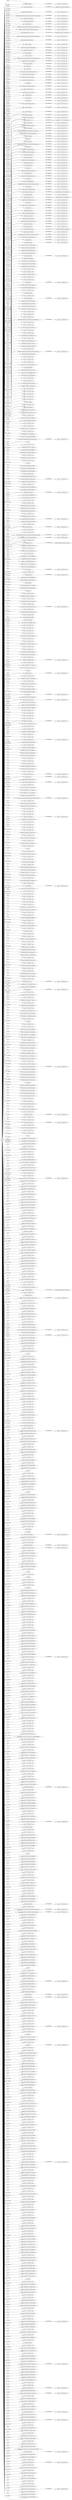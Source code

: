 digraph ar2dtool_diagram { 
rankdir=LR;
size="1501"
	"biolink:RNAProduct" -> "bead1c7:165210fc3b0:-7e9a" [ label = "shex:shapeExprs" ];
	"biolink:ThingWithTaxon" -> "92f6ee2d57e96932f32e9614e8e0aa8e" [ label = "shex:expression" ];
	"biolink:MolecularEntity" -> "bead1c7:165210fc3b0:-7e42" [ label = "shex:shapeExprs" ];
	"biolink:DiseaseOrPhenotypicFeatureAssociationToLocationAssociation" -> "bead1c7:165210fc3b0:-7fc9" [ label = "shex:shapeExprs" ];
	"biolink:GeneProductIsoform" -> "bead1c7:165210fc3b0:-7eb5" [ label = "shex:shapeExprs" ];
	"biolink:PhysiologicalProcess" -> "bead1c7:165210fc3b0:-7f4d" [ label = "shex:shapeExprs" ];
	"biolink:Genotype" -> "bead1c7:165210fc3b0:-7e61" [ label = "shex:shapeExprs" ];
	"biolink:MacromolecularMachineToMolecularActivityAssociation" -> "bead1c7:165210fc3b0:-7f5e" [ label = "shex:shapeExprs" ];
	"biolink:EnvironmentToPhenotypicFeatureAssociation" -> "bead1c7:165210fc3b0:-7fc1" [ label = "shex:shapeExprs" ];
	"biolink:DrugExposure__List" -> "801d4d4e482b1a99c67a0245b2c42215" [ label = "shex:expression" ];
	"biolink:AnatomicalEntityToAnatomicalEntityOntogenicAssociation" -> "bead1c7:165210fc3b0:-7ff7" [ label = "shex:shapeExprs" ];
	"biolink:GeneOrGeneProduct" -> "bead1c7:165210fc3b0:-7e37" [ label = "shex:shapeExprs" ];
	"biolink:Transcript" -> "bead1c7:165210fc3b0:-7e98" [ label = "shex:shapeExprs" ];
	"biolink:GeneToGeneProductRelationship" -> "bead1c7:165210fc3b0:-7f98" [ label = "shex:shapeExprs" ];
	"biolink:MolecularActivity" -> "bead1c7:165210fc3b0:-7ef6" [ label = "shex:shapeExprs" ];
	"biolink:Pathway" -> "bead1c7:165210fc3b0:-7ee6" [ label = "shex:shapeExprs" ];
	"biolink:ClinicalTrial" -> "bead1c7:165210fc3b0:-7fd1" [ label = "shex:shapeExprs" ];
	"biolink:MacromolecularMachineToCellularComponentAssociation" -> "bead1c7:165210fc3b0:-7f60" [ label = "shex:shapeExprs" ];
	"biolink:PathognomonicityQuantifier" -> "bead1c7:165210fc3b0:-7f53" [ label = "shex:shapeExprs" ];
	"biolink:ClinicalModifier" -> "bead1c7:165210fc3b0:-7fd3" [ label = "shex:shapeExprs" ];
	"meta:Builtins" -> "bead1c7:165210fc3b0:-7f1f" [ label = "shex:values" ];
	"biolink:Case" -> "bead1c7:165210fc3b0:-7f1c" [ label = "shex:shapeExprs" ];
	"biolink:GenotypeToGenotypePartAssociation" -> "bead1c7:165210fc3b0:-7f7c" [ label = "shex:shapeExprs" ];
	"biolink:GeographicLocationAtTime" -> "bead1c7:165210fc3b0:-7f6a" [ label = "shex:shapeExprs" ];
	"biolink:InformationContentEntity" -> "bead1c7:165210fc3b0:-7e6d" [ label = "shex:shapeExprs" ];
	"biolink:GeneToGeneAssociation" -> "bead1c7:165210fc3b0:-7eaf" [ label = "shex:shapeExprs" ];
	"biolink:Drug" -> "bead1c7:165210fc3b0:-7fc3" [ label = "shex:shapeExprs" ];
	"biolink:CellLineToThingAssociation" -> "bead1c7:165210fc3b0:-7f16" [ label = "shex:shapeExprs" ];
	"biolink:GeneOntologyClass" -> "bead1c7:165210fc3b0:-7eb7" [ label = "shex:shapeExprs" ];
	"biolink:MacromolecularComplex" -> "bead1c7:165210fc3b0:-7f64" [ label = "shex:shapeExprs" ];
	"biolink:Publication" -> "bead1c7:165210fc3b0:-7ede" [ label = "shex:shapeExprs" ];
	"biolink:Metabolite" -> "bead1c7:165210fc3b0:-7f5c" [ label = "shex:shapeExprs" ];
	"biolink:Device" -> "bead1c7:165210fc3b0:-7fcb" [ label = "shex:shapeExprs" ];
	"biolink:VariantToThingAssociation" -> "bead1c7:165210fc3b0:-7e7e" [ label = "shex:shapeExprs" ];
	"biolink:GeneProduct" -> "bead1c7:165210fc3b0:-7e6f" [ label = "shex:shapeExprs" ];
	"biolink:Treatment" -> "bead1c7:165210fc3b0:-7ed8" [ label = "shex:shapeExprs" ];
	"biolink:Environment" -> "bead1c7:165210fc3b0:-7e8d" [ label = "shex:shapeExprs" ];
	"biolink:SenstivityQuantifier" -> "bead1c7:165210fc3b0:-7f3e" [ label = "shex:shapeExprs" ];
	"biolink:Publication__List" -> "3520baa2dd517a77ac9df5aa2f4c0af7" [ label = "shex:expression" ];
	"biolink:ConfidenceLevel" -> "bead1c7:165210fc3b0:-7fcd" [ label = "shex:shapeExprs" ];
	"biolink:EntityToDiseaseAssociation" -> "bead1c7:165210fc3b0:-7e8f" [ label = "shex:shapeExprs" ];
	"biolink:BiologicalEntity" -> "bead1c7:165210fc3b0:-7e76" [ label = "shex:shapeExprs" ];
	"biolink:ThingToDiseaseOrPhenotypicFeatureAssociation" -> "bead1c7:165210fc3b0:-7e80" [ label = "shex:shapeExprs" ];
	"biolink:DiseaseToPhenotypicFeatureAssociation" -> "bead1c7:165210fc3b0:-7fc7" [ label = "shex:shapeExprs" ];
	"biolink:NamedGraph" -> "bead1c7:165210fc3b0:-7f58" [ label = "shex:shapeExprs" ];
	"biolink:Exon" -> "bead1c7:165210fc3b0:-7f0c" [ label = "shex:shapeExprs" ];
	"biolink:Phenomenon" -> "bead1c7:165210fc3b0:-7f51" [ label = "shex:shapeExprs" ];
	"biolink:AnatomicalEntityToAnatomicalEntityPartOfAssociation" -> "bead1c7:165210fc3b0:-7ff2" [ label = "shex:shapeExprs" ];
	"biolink:Protein" -> "bead1c7:165210fc3b0:-7ee2" [ label = "shex:shapeExprs" ];
	"biolink:DiseaseToThingAssociation" -> "bead1c7:165210fc3b0:-7f10" [ label = "shex:shapeExprs" ];
	"biolink:DiseaseOrPhenotypicFeature" -> "bead1c7:165210fc3b0:-7e48" [ label = "shex:shapeExprs" ];
	"biolink:GeographicLocation" -> "bead1c7:165210fc3b0:-7f02" [ label = "shex:shapeExprs" ];
	"biolink:OrganismTaxon" -> "bead1c7:165210fc3b0:-7eef" [ label = "shex:shapeExprs" ];
	"biolink:ChemicalToThingAssociation" -> "bead1c7:165210fc3b0:-7e91" [ label = "shex:shapeExprs" ];
	"biolink:PhenotypicFeature" -> "bead1c7:165210fc3b0:-7ee4" [ label = "shex:shapeExprs" ];
	"biolink:DrugExposure" -> "bead1c7:165210fc3b0:-7f0e" [ label = "shex:shapeExprs" ];
	"biolink:Onset" -> "bead1c7:165210fc3b0:-7ef1" [ label = "shex:shapeExprs" ];
	"biolink:PopulationOfIndividualOrganisms" -> "bead1c7:165210fc3b0:-7e87" [ label = "shex:shapeExprs" ];
	"biolink:ClinicalEntity" -> "bead1c7:165210fc3b0:-7ec4" [ label = "shex:shapeExprs" ];
	"biolink:VariantToPopulationAssociation" -> "bead1c7:165210fc3b0:-7f29" [ label = "shex:shapeExprs" ];
	"biolink:CellLine" -> "bead1c7:165210fc3b0:-7f18" [ label = "shex:shapeExprs" ];
	"biolink:NoncodingRNAProduct" -> "bead1c7:165210fc3b0:-7ef3" [ label = "shex:shapeExprs" ];
	"biolink:CellLineToDiseaseOrPhenotypicFeatureAssociation" -> "bead1c7:165210fc3b0:-7fe3" [ label = "shex:shapeExprs" ];
	"biolink:Haplotype" -> "bead1c7:165210fc3b0:-7f66" [ label = "shex:shapeExprs" ];
	"biolink:SequenceFeatureRelationship" -> "bead1c7:165210fc3b0:-7e84" [ label = "shex:shapeExprs" ];
	"biolink:ChemicalSubstance__List" -> "08c7bb1df05e89a17d5581ea4d9bd073" [ label = "shex:expression" ];
	"meta:SlotRangeTypes" -> "bead1c7:165210fc3b0:-7ffc" [ label = "shex:shapeExprs" ];
	"biolink:OntologyClass__List" -> "734b31b3c4d385d3a511a0ad33f57fb5" [ label = "shex:expression" ];
	"biolink:BiosampleToThingAssociation" -> "bead1c7:165210fc3b0:-7f1e" [ label = "shex:shapeExprs" ];
	"biolink:Genome" -> "bead1c7:165210fc3b0:-7f8b" [ label = "shex:shapeExprs" ];
	"biolink:ExonToTranscriptRelationship" -> "bead1c7:165210fc3b0:-7fb7" [ label = "shex:shapeExprs" ];
	"biolink:Procedure" -> "bead1c7:165210fc3b0:-7f46" [ label = "shex:shapeExprs" ];
	"biolink:BiologicalProcess" -> "bead1c7:165210fc3b0:-7e96" [ label = "shex:shapeExprs" ];
	"biolink:GenotypeToThingAssociation" -> "bead1c7:165210fc3b0:-7f04" [ label = "shex:shapeExprs" ];
	"biolink:ChemicalSubstance" -> "bead1c7:165210fc3b0:-7e7c" [ label = "shex:shapeExprs" ];
	"biolink:GeneToThingAssociation" -> "bead1c7:165210fc3b0:-7eab" [ label = "shex:shapeExprs" ];
	"biolink:GeneToExpressionSiteAssociation" -> "bead1c7:165210fc3b0:-7fa1" [ label = "shex:shapeExprs" ];
	"biolink:AnatomicalEntity" -> "bead1c7:165210fc3b0:-7e3c" [ label = "shex:shapeExprs" ];
	"biolink:OntologyClass" -> "bead1c7:165210fc3b0:-7e4a" [ label = "shex:shapeExprs" ];
	"biolink:ModelToDiseaseMixin" -> "35770bc309663634f682467aa904a498" [ label = "shex:expression" ];
	"biolink:FrequencyQuantifier" -> "bead1c7:165210fc3b0:-7f0a" [ label = "shex:shapeExprs" ];
	"biolink:AnatomicalEntityToAnatomicalEntityAssociation" -> "bead1c7:165210fc3b0:-7ed2" [ label = "shex:shapeExprs" ];
	"biolink:PairwiseInteractionAssociation" -> "bead1c7:165210fc3b0:-7eed" [ label = "shex:shapeExprs" ];
	"biolink:Biosample" -> "bead1c7:165210fc3b0:-7ecc" [ label = "shex:shapeExprs" ];
	"biolink:PhenotypicSex" -> "bead1c7:165210fc3b0:-7f4f" [ label = "shex:shapeExprs" ];
	"NULL" -> "6587419775c2b0e797344a7db519a669" [ label = "shex:expression" ];
	"NULL" -> "8edc9f1d1012f49ba7cc83b3323e0e85" [ label = "shex:expression" ];
	"NULL" -> "429db6abf1deb94c86de889381b673d9" [ label = "rdf:first" ];
	"NULL" -> "a2cc2f4d17e25a2ab8c3e1b944eacaf3" [ label = "rdf:first" ];
	"NULL" -> "biolink:SeverityValue" [ label = "shex:shapes" ];
	"NULL" -> "biolink:InformationContentEntity" [ label = "shex:shapes" ];
	"NULL" -> "biolink:FrequencyQualifier" [ label = "shex:shapes" ];
	"NULL" -> "87e50c88505caac7e5c6c7ea0ec80f01" [ label = "rdf:first" ];
	"NULL" -> "5e18c78c40cddc8276b05d0c70762f9b" [ label = "rdf:first" ];
	"NULL" -> "b3ef8d80faa0b9e274a6790b310c24fe" [ label = "shex:expression" ];
	"NULL" -> "bead1c7:165210fc3b0:-7e9d" [ label = "shex:shapeExprs" ];
	"NULL" -> "bead1c7:165210fc3b0:-7e99" [ label = "rdf:rest" ];
	"NULL" -> "3b81b8ddf98c2f7edbdb6d1d80d3bc5c" [ label = "rdf:first" ];
	"NULL" -> "bead1c7:165210fc3b0:-7efc" [ label = "rdf:rest" ];
	"NULL" -> "bead1c7:165210fc3b0:-7fb8" [ label = "rdf:rest" ];
	"NULL" -> "biolink:Zygosity" [ label = "shex:shapes" ];
	"NULL" -> "f5549b070c53bdc12d87e697cda8d2d1" [ label = "shex:valueExpr" ];
	"NULL" -> "a5c95cb4fb78b1dbf89ba8b3d4fccd10" [ label = "rdf:first" ];
	"NULL" -> "bead1c7:165210fc3b0:-7ebd" [ label = "rdf:rest" ];
	"NULL" -> "owl:topObjectProperty" [ label = "shex:predicate" ];
	"NULL" -> "bead1c7:165210fc3b0:-7e4f" [ label = "shex:expressions" ];
	"NULL" -> "biolink:PlanetaryEntity" [ label = "shex:shapes" ];
	"NULL" -> "ea1eb86aa2beb9c719db297d007ca907" [ label = "rdf:first" ];
	"NULL" -> "5951fefb63d1505f6624a1051409e353" [ label = "rdf:first" ];
	"NULL" -> "211f270bac67fdcb982c72b06ac72c58" [ label = "rdf:first" ];
	"NULL" -> "9b4755682a9da1a6c80bb786a0b29816" [ label = "rdf:first" ];
	"NULL" -> "bead1c7:165210fc3b0:-7fa9" [ label = "shex:expressions" ];
	"NULL" -> "bead1c7:165210fc3b0:-7fc5" [ label = "rdf:rest" ];
	"NULL" -> "bead1c7:165210fc3b0:-7eca" [ label = "rdf:rest" ];
	"NULL" -> "biolink:ChemicalToDiseaseOrPhenotypicFeatureAssociation" [ label = "shex:shapes" ];
	"NULL" -> "bead1c7:165210fc3b0:-7e28" [ label = "rdf:rest" ];
	"NULL" -> "bead1c7:165210fc3b0:-7f8d" [ label = "rdf:rest" ];
	"NULL" -> "2c70227812ecb458ed80a519468da151" [ label = "rdf:first" ];
	"NULL" -> "bead1c7:165210fc3b0:-7f4e" [ label = "rdf:rest" ];
	"NULL" -> "bead1c7:165210fc3b0:-7fd2" [ label = "rdf:rest" ];
	"NULL" -> "8d2ba58b6ccef40135dbbb8fb22c7468" [ label = "rdf:first" ];
	"NULL" -> "bead1c7:165210fc3b0:-7f0f" [ label = "rdf:rest" ];
	"NULL" -> "997b0a3d72633896963cff2e0ce35101" [ label = "shex:expression" ];
	"NULL" -> "673b8bd08e6916fdd6927e6453fe43e0" [ label = "rdf:first" ];
	"NULL" -> "e4eba5a5ea92fbb6d080841953c58b50" [ label = "shex:expression" ];
	"NULL" -> "bead1c7:165210fc3b0:-7e35" [ label = "rdf:rest" ];
	"NULL" -> "biolink:BiosampleToDiseaseOrPhenotypicFeatureAssociation" [ label = "shex:shapes" ];
	"NULL" -> "688c3447ff542f83856c37b92aba5b8f" [ label = "shex:valueExpr" ];
	"NULL" -> "bead1c7:165210fc3b0:-7f5b" [ label = "rdf:rest" ];
	"NULL" -> "bead1c7:165210fc3b0:-7e81" [ label = "rdf:rest" ];
	"NULL" -> "bead1c7:165210fc3b0:-7fa4" [ label = "rdf:rest" ];
	"NULL" -> "5db7f2a161b05761c361537b8b499109" [ label = "rdf:first" ];
	"NULL" -> "biolink:Procedure" [ label = "shex:shapes" ];
	"NULL" -> "biolink:TypeDefinition" [ label = "rdf:first" ];
	"NULL" -> "880463db85d16ecca8834d7d731b51ab" [ label = "rdf:first" ];
	"NULL" -> "a614e8d1e12175c657b9f599bcb75289" [ label = "rdf:first" ];
	"NULL" -> "1b06c7bbebe4c2e13728df2bde9cdfd5" [ label = "rdf:first" ];
	"NULL" -> "bead1c7:165210fc3b0:-7e30" [ label = "shex:expressions" ];
	"NULL" -> "bead1c7:165210fc3b0:-7fec" [ label = "rdf:rest" ];
	"NULL" -> "biolink:AnatomicalEntityToAnatomicalEntityOntogenicAssociation" [ label = "shex:shapes" ];
	"NULL" -> "c67173d6ce3b82030f30e9122a3e78a5" [ label = "rdf:first" ];
	"NULL" -> "509fe9fc201733f0a327a344db6a8196" [ label = "rdf:first" ];
	"NULL" -> "bead1c7:165210fc3b0:-7fb6" [ label = "shex:expressions" ];
	"NULL" -> "bead1c7:165210fc3b0:-7ee8" [ label = "rdf:rest" ];
	"NULL" -> "bead1c7:165210fc3b0:-7f96" [ label = "rdf:rest" ];
	"NULL" -> "bead1c7:165210fc3b0:-7eae" [ label = "shex:expressions" ];
	"NULL" -> "bead1c7:165210fc3b0:-7f57" [ label = "rdf:rest" ];
	"NULL" -> "biolink:sex_qualifier" [ label = "shex:predicate" ];
	"NULL" -> "bead1c7:165210fc3b0:-7fba" [ label = "rdf:rest" ];
	"NULL" -> "biolink:RelationshipType" [ label = "shex:shapes" ];
	"NULL" -> "46fcbbd5c4f9cb931c35d3d3158b7732" [ label = "shex:expression" ];
	"NULL" -> "bc542a6b6c16384d19d5ea043ca7a2b3" [ label = "shex:valueExpr" ];
	"NULL" -> "bead1c7:165210fc3b0:-7ef5" [ label = "rdf:rest" ];
	"NULL" -> "44b57ae1d735bb7fb2001c2b6d6b37c9" [ label = "rdf:first" ];
	"NULL" -> "4111266504e4fee2cb80d530c5804df9" [ label = "shex:expression" ];
	"NULL" -> "bead1c7:165210fc3b0:-7eb6" [ label = "rdf:rest" ];
	"NULL" -> "biolink:GeographicLocation" [ label = "shex:shapes" ];
	"NULL" -> "biolink:FrequencyQuantifier" [ label = "shex:shapes" ];
	"NULL" -> "bead1c7:165210fc3b0:-7e3f" [ label = "rdf:rest" ];
	"NULL" -> "3806dee60648b274f71476efaf325193" [ label = "rdf:first" ];
	"NULL" -> "bead1c7:165210fc3b0:-7ec3" [ label = "rdf:rest" ];
	"NULL" -> "fdf3d06f8c024d311f2176df3bf8776c" [ label = "shex:valueExpr" ];
	"NULL" -> "6a726da71913021c4bebba467944b066" [ label = "rdf:first" ];
	"NULL" -> "biolink:GenotypeToPhenotypicFeatureAssociation" [ label = "shex:shapes" ];
	"NULL" -> "rdf:nil" [ label = "rdf:first" ];
	"NULL" -> "bead1c7:165210fc3b0:-7f32" [ label = "rdf:rest" ];
	"NULL" -> "d9333f6878f619c8a4f2cec521f0ed25" [ label = "shex:expression" ];
	"NULL" -> "ee63defd0d4267e98b5558d9ffafeed6" [ label = "rdf:first" ];
	"NULL" -> "b60003d743f651cd94de495aa9f24a7d" [ label = "rdf:first" ];
	"NULL" -> "bead1c7:165210fc3b0:-7e4c" [ label = "rdf:rest" ];
	"NULL" -> "48e3296a087c75f5de57afae77b41f83" [ label = "rdf:first" ];
	"NULL" -> "bead1c7:165210fc3b0:-7ed0" [ label = "rdf:rest" ];
	"NULL" -> "wd:P2293" [ label = "shex:predicate" ];
	"NULL" -> "d311cc396f13e490cf44506cc2020531" [ label = "rdf:first" ];
	"NULL" -> "407c8e24c6b782cfd669b636ab2f6481" [ label = "rdf:first" ];
	"NULL" -> "8b34f0fd8876cebc93f73a8c8c8ebd3b" [ label = "rdf:first" ];
	"NULL" -> "biolink:CellLineToDiseaseOrPhenotypicFeatureAssociation" [ label = "shex:shapes" ];
	"NULL" -> "bead1c7:165210fc3b0:-7f00" [ label = "rdf:rest" ];
	"NULL" -> "048d344b04d680c45683ef8df5753774" [ label = "rdf:first" ];
	"NULL" -> "biolink:GenotypeToVariantAssociation" [ label = "shex:shapes" ];
	"NULL" -> "54ffb40b7cd7f02c439ebbea279379e2" [ label = "shex:valueExpr" ];
	"NULL" -> "bead1c7:165210fc3b0:-7ea7" [ label = "shex:shapeExprs" ];
	"NULL" -> "acead222e18028f370b0b63636cb9a8f" [ label = "shex:expression" ];
	"NULL" -> "c8481c96dba25e00285d304a560fe357" [ label = "rdf:first" ];
	"NULL" -> "biolink:Transcript" [ label = "shex:valueExpr" ];
	"NULL" -> "biolink:IndividualOrganism" [ label = "rdf:first" ];
	"NULL" -> "d21ce7a2795bb4514c49ae486c409dca" [ label = "rdf:first" ];
	"NULL" -> "4213e2d982f6d807b64aef7ccab1fe7b" [ label = "rdf:first" ];
	"NULL" -> "bead1c7:165210fc3b0:-7edd" [ label = "rdf:rest" ];
	"NULL" -> "bead1c7:165210fc3b0:-7e40" [ label = "shex:expressions" ];
	"NULL" -> "biolink:ChemicalToThingAssociation" [ label = "rdf:first" ];
	"NULL" -> "20d9b9b605af11a2fe2c9c6c400e072b" [ label = "rdf:first" ];
	"NULL" -> "88d450007ba46dff73270a74f6d72d5e" [ label = "rdf:first" ];
	"NULL" -> "dbb196dbd838e9af609f535ab3f721fa" [ label = "shex:expression" ];
	"NULL" -> "bead1c7:165210fc3b0:-7eea" [ label = "rdf:rest" ];
	"NULL" -> "c0ff9c884efe5308296c75b12aa6136a" [ label = "rdf:first" ];
	"NULL" -> "biolink:BiologicalProcessOrActivity" [ label = "shex:shapes" ];
	"NULL" -> "8bebd6d23909c037d6a2f0e1b12ddb24" [ label = "rdf:first" ];
	"NULL" -> "bead1c7:165210fc3b0:-7f6e" [ label = "rdf:rest" ];
	"NULL" -> "biolink:BiologicalSex" [ label = "shex:shapes" ];
	"NULL" -> "biolink:BiologicalProcess" [ label = "rdf:first" ];
	"NULL" -> "bead1c7:165210fc3b0:-7e94" [ label = "rdf:rest" ];
	"NULL" -> "bead1c7:165210fc3b0:-7f2f" [ label = "rdf:rest" ];
	"NULL" -> "biolink:DiseaseOrPhenotypicFeatureAssociationToThingAssociation" [ label = "rdf:first" ];
	"NULL" -> "biolink:EntityToFeatureOrDiseaseQualifiers" [ label = "rdf:first" ];
	"NULL" -> "bead1c7:165210fc3b0:-7e55" [ label = "rdf:rest" ];
	"NULL" -> "biolink:Gene__List" [ label = "shex:shapes" ];
	"NULL" -> "46328eb4552095b5988662918158ee18" [ label = "rdf:first" ];
	"NULL" -> "bead1c7:165210fc3b0:-7e62" [ label = "rdf:rest" ];
	"NULL" -> "748af7b0c05b14679c60cdf01b32e5a0" [ label = "rdf:first" ];
	"NULL" -> "bead1c7:165210fc3b0:-7fc0" [ label = "rdf:rest" ];
	"NULL" -> "6a5c2fb9786e277175218518dff61dba" [ label = "rdf:first" ];
	"NULL" -> "0567bd0925e4764386d7175922f0eb09" [ label = "shex:expression" ];
	"NULL" -> "00d851c744fde67f6856fe40ab977e53" [ label = "rdf:first" ];
	"NULL" -> "38aaaafc5014da17a81878a6dbf92bef" [ label = "rdf:first" ];
	"NULL" -> "biolink:GeneProductIsoform" [ label = "shex:shapes" ];
	"NULL" -> "9a54ca29707f1e8ca4efb08dff308c8e" [ label = "rdf:first" ];
	"NULL" -> "biolink:Attribute" [ label = "rdf:first" ];
	"NULL" -> "biolink:SequenceFeatureRelationship" [ label = "shex:shapes" ];
	"NULL" -> "bead1c7:165210fc3b0:-7f09" [ label = "shex:expressions" ];
	"NULL" -> "biolink:GeneFamily" [ label = "shex:shapes" ];
	"NULL" -> "biolink:ThingWithTaxon" [ label = "rdf:first" ];
	"NULL" -> "8cd0dc0542ecd87154383834e3bbe0e0" [ label = "rdf:first" ];
	"NULL" -> "45aba1d9d2dd8b786159e0918d650a11" [ label = "shex:expression" ];
	"NULL" -> "biolink:qualifiers" [ label = "shex:predicate" ];
	"NULL" -> "c7b6eabe5b9bef39e642a27737edbfbe" [ label = "shex:expression" ];
	"NULL" -> "83f1fd659ed98b1a3785768664ec5188" [ label = "rdf:first" ];
	"NULL" -> "rdf:predicate" [ label = "shex:predicate" ];
	"NULL" -> "bead1c7:165210fc3b0:-7fda" [ label = "rdf:rest" ];
	"NULL" -> "910aff00b1eeac8869d1c740ab9116a3" [ label = "rdf:first" ];
	"NULL" -> "bead1c7:165210fc3b0:-7ed6" [ label = "rdf:rest" ];
	"NULL" -> "2ea0db9a853b4564af44c6c7ed56e233" [ label = "shex:expression" ];
	"NULL" -> "bead1c7:165210fc3b0:-7f84" [ label = "rdf:rest" ];
	"NULL" -> "biolink:GeneToGeneHomologyAssociation" [ label = "shex:shapes" ];
	"NULL" -> "bead1c7:165210fc3b0:-7f45" [ label = "rdf:rest" ];
	"NULL" -> "e50bb0a3286df70bfa46060e813b5e32" [ label = "shex:valueExpr" ];
	"NULL" -> "bead1c7:165210fc3b0:-7f06" [ label = "rdf:rest" ];
	"NULL" -> "biolink:RelationshipQuantifier" [ label = "rdf:first" ];
	"NULL" -> "biolink:onset_qualifier" [ label = "shex:predicate" ];
	"NULL" -> "01e1ba94281e3627d3edac6ff517c04a" [ label = "rdf:first" ];
	"NULL" -> "bead1c7:165210fc3b0:-7ee3" [ label = "rdf:rest" ];
	"NULL" -> "bead1c7:165210fc3b0:-7f91" [ label = "rdf:rest" ];
	"NULL" -> "bead1c7:165210fc3b0:-7f52" [ label = "rdf:rest" ];
	"NULL" -> "bead1c7:165210fc3b0:-7f13" [ label = "rdf:rest" ];
	"NULL" -> "302d1dc1a01f7cf6d403b9224ec638b4" [ label = "rdf:first" ];
	"NULL" -> "bead1c7:165210fc3b0:-7e6c" [ label = "rdf:rest" ];
	"NULL" -> "bead1c7:165210fc3b0:-7ef0" [ label = "rdf:rest" ];
	"NULL" -> "c08e209e6770525b6c9cdf73504e1132" [ label = "rdf:first" ];
	"NULL" -> "bead1c7:165210fc3b0:-7e2d" [ label = "rdf:rest" ];
	"NULL" -> "bead1c7:165210fc3b0:-7eb1" [ label = "rdf:rest" ];
	"NULL" -> "a740e0b0dc94934f84fed6ab7982f45c" [ label = "rdf:first" ];
	"NULL" -> "2bf6d4c0e6d61e405360aa6e9aedbbe7" [ label = "rdf:first" ];
	"NULL" -> "biolink:Protein" [ label = "rdf:first" ];
	"NULL" -> "bead1c7:165210fc3b0:-7f20" [ label = "rdf:rest" ];
	"NULL" -> "biolink:CaseToThingAssociation" [ label = "rdf:first" ];
	"NULL" -> "bead1c7:165210fc3b0:-7e3a" [ label = "rdf:rest" ];
	"NULL" -> "7ed5c92127ef08a09412e277c4656cda" [ label = "shex:expression" ];
	"NULL" -> "d7d2c54e704e60273946a7ae0c2f2117" [ label = "rdf:first" ];
	"NULL" -> "xsd:string" [ label = "shex:datatype" ];
	"NULL" -> "biolink:OntologyClass" [ label = "shex:valueExpr" ];
	"NULL" -> "biolink:Association" [ label = "rdf:first" ];
	"NULL" -> "bead1c7:165210fc3b0:-7fa8" [ label = "rdf:rest" ];
	"NULL" -> "298482561b67225ebe7c67edd294b693" [ label = "shex:valueExpr" ];
	"NULL" -> "biolink:MolecularActivity" [ label = "shex:valueExpr" ];
	"NULL" -> "biolink:BiologicalSex" [ label = "shex:valueExpr" ];
	"NULL" -> "bead1c7:165210fc3b0:-7ff8" [ label = "rdf:rest" ];
	"NULL" -> "ba8ebc13ffc6544cd05970a5e1af2f43" [ label = "rdf:first" ];
	"NULL" -> "bead1c7:165210fc3b0:-7efd" [ label = "rdf:rest" ];
	"NULL" -> "4b29199c2cbcfdfe6f80542e55d08e8a" [ label = "rdf:first" ];
	"NULL" -> "3747ba4f0b135afee6f8bd87e40affe9" [ label = "shex:expression" ];
	"NULL" -> "biolink:Gene" [ label = "shex:valueExpr" ];
	"NULL" -> "8276726418d5f47dd376bbc9eecdf1fd" [ label = "shex:valueExpr" ];
	"NULL" -> "biolink:FunctionalAssociation" [ label = "rdf:first" ];
	"NULL" -> "0ef29838ab3e939edf3321d4d9c5ccbd" [ label = "rdf:first" ];
	"NULL" -> "e769dd91a374b3b8b534665a966b05a4" [ label = "shex:expression" ];
	"NULL" -> "biolink:VariantToThingAssociation" [ label = "rdf:first" ];
	"NULL" -> "345a218c0bb7eb65d01eb21318ffc88e" [ label = "rdf:first" ];
	"NULL" -> "bead1c7:165210fc3b0:-7fc6" [ label = "rdf:rest" ];
	"NULL" -> "bead1c7:165210fc3b0:-7ff6" [ label = "shex:expressions" ];
	"NULL" -> "bead1c7:165210fc3b0:-7e68" [ label = "rdf:rest" ];
	"NULL" -> "bead1c7:165210fc3b0:-7ecb" [ label = "rdf:rest" ];
	"NULL" -> "biolink:GenomicEntity" [ label = "rdf:first" ];
	"NULL" -> "7b5e176596b854c743e9a0f69127a5db" [ label = "shex:expression" ];
	"NULL" -> "bead1c7:165210fc3b0:-7e29" [ label = "rdf:rest" ];
	"NULL" -> "bead1c7:165210fc3b0:-7f8e" [ label = "rdf:rest" ];
	"NULL" -> "biolink:Treatment" [ label = "shex:shapes" ];
	"NULL" -> "91892d25b93a1380f616352375ef5991" [ label = "rdf:first" ];
	"NULL" -> "bead1c7:165210fc3b0:-7e75" [ label = "rdf:rest" ];
	"NULL" -> "biolink:Protein" [ label = "shex:shapes" ];
	"NULL" -> "bead1c7:165210fc3b0:-7e83" [ label = "shex:expressions" ];
	"NULL" -> "biolink:Biosample" [ label = "shex:valueExpr" ];
	"NULL" -> "biolink:SpecificityQuantifier" [ label = "rdf:first" ];
	"NULL" -> "ce2d1bdcca53e60ed3b48c6ba8015230" [ label = "shex:valueExpr" ];
	"NULL" -> "bead1c7:165210fc3b0:-7f9b" [ label = "rdf:rest" ];
	"NULL" -> "biolink:SequenceFeatureRelationship" [ label = "rdf:first" ];
	"NULL" -> "5d148dcc0630a1adc22f42cc0bfcef61" [ label = "rdf:first" ];
	"NULL" -> "9d00fb23203d32a32054f5033ff60a13" [ label = "shex:expression" ];
	"NULL" -> "ee400647dd065eb26d08fab486edb528" [ label = "rdf:first" ];
	"NULL" -> "cd47420774ce856e791b9b4e15fe519e" [ label = "rdf:first" ];
	"NULL" -> "biolink:Exon" [ label = "shex:valueExpr" ];
	"NULL" -> "bead1c7:165210fc3b0:-7fe0" [ label = "rdf:rest" ];
	"NULL" -> "bead1c7:165210fc3b0:-7f1d" [ label = "rdf:rest" ];
	"NULL" -> "bead1c7:165210fc3b0:-7e82" [ label = "rdf:rest" ];
	"NULL" -> "28890415a30bebff4afe3820c2dbb168" [ label = "rdf:first" ];
	"NULL" -> "biolink:Environment" [ label = "rdf:first" ];
	"NULL" -> "70c452dc6145a60e5ab25fdaec96ca16" [ label = "rdf:first" ];
	"NULL" -> "bead1c7:165210fc3b0:-7e43" [ label = "rdf:rest" ];
	"NULL" -> "biolink:RNAProduct" [ label = "rdf:first" ];
	"NULL" -> "biolink:ClinicalIntervention" [ label = "shex:shapes" ];
	"NULL" -> "biolink:Publication__List" [ label = "rdf:first" ];
	"NULL" -> "rdf:nil" [ label = "rdf:rest" ];
	"NULL" -> "biolink:Provider" [ label = "shex:shapes" ];
	"NULL" -> "39fc8b88379f8b5e4b8340b56716ffaa" [ label = "rdf:first" ];
	"NULL" -> "biolink:ChemicalToGeneAssociation" [ label = "shex:shapes" ];
	"NULL" -> "biolink:Case" [ label = "shex:valueExpr" ];
	"NULL" -> "biolink:AnatomicalEntityToAnatomicalEntityAssociation" [ label = "rdf:first" ];
	"NULL" -> "bead1c7:165210fc3b0:-7f2a" [ label = "rdf:rest" ];
	"NULL" -> "biolink:DiseaseToThingAssociation" [ label = "shex:shapes" ];
	"NULL" -> "b142e273f5bba786853e72a0f6e15b8f" [ label = "shex:valueExpr" ];
	"NULL" -> "c24152eb6d5dd0eca527cb17bb0f2c96" [ label = "rdf:first" ];
	"NULL" -> "a941523bf8dca7ec12d2c10984c9df01" [ label = "rdf:first" ];
	"NULL" -> "biolink:PhysiologicalProcess" [ label = "shex:shapes" ];
	"NULL" -> "537fdd551a2a7d6ca3da5b89047c7629" [ label = "rdf:first" ];
	"NULL" -> "biolink:MacromolecularMachineToBiologicalProcessAssociation" [ label = "shex:shapes" ];
	"NULL" -> "bead1c7:165210fc3b0:-7fae" [ label = "rdf:rest" ];
	"NULL" -> "b2d111eb4ead9190be7c43921e260633" [ label = "rdf:first" ];
	"NULL" -> "226b8243358558a85c96924c384b31b4" [ label = "shex:valueExpr" ];
	"NULL" -> "bead1c7:165210fc3b0:-7ee9" [ label = "rdf:rest" ];
	"NULL" -> "biolink:OntologyClass__List" [ label = "shex:shapes" ];
	"NULL" -> "biolink:Environment" [ label = "shex:shapes" ];
	"NULL" -> "bead1c7:165210fc3b0:-7ffa" [ label = "rdf:rest" ];
	"NULL" -> "bead1c7:165210fc3b0:-7fbb" [ label = "rdf:rest" ];
	"NULL" -> "biolink:OrganismalEntity" [ label = "rdf:first" ];
	"NULL" -> "94e9580af4a305d58dc4ede95e1a7dfb" [ label = "rdf:first" ];
	"NULL" -> "bead1c7:165210fc3b0:-7f65" [ label = "rdf:rest" ];
	"NULL" -> "bead1c7:165210fc3b0:-7f26" [ label = "rdf:rest" ];
	"NULL" -> "bead1c7:165210fc3b0:-7e7f" [ label = "rdf:rest" ];
	"NULL" -> "bead1c7:165210fc3b0:-7eba" [ label = "shex:expressions" ];
	"NULL" -> "9b93b1ad130c9dabd1bd768926783217" [ label = "rdf:first" ];
	"NULL" -> "biolink:Metabolite" [ label = "shex:shapes" ];
	"NULL" -> "bead1c7:165210fc3b0:-7eec" [ label = "shex:expressions" ];
	"NULL" -> "82c44c02dbaacf8262537e599019d980" [ label = "rdf:first" ];
	"NULL" -> "bead1c7:165210fc3b0:-7f72" [ label = "rdf:rest" ];
	"NULL" -> "fcbc30edfa2c5428fd11613847896e87" [ label = "shex:expression" ];
	"NULL" -> "bead1c7:165210fc3b0:-7f33" [ label = "rdf:rest" ];
	"NULL" -> "rdf:rest" [ label = "shex:predicate" ];
	"NULL" -> "bead1c7:165210fc3b0:-7e8c" [ label = "rdf:rest" ];
	"NULL" -> "240733345097e60e36d310f156a2dafe" [ label = "shex:expression" ];
	"NULL" -> "bead1c7:165210fc3b0:-7f74" [ label = "shex:expressions" ];
	"NULL" -> "biolink:PairwiseInteractionAssociation" [ label = "rdf:first" ];
	"NULL" -> "bead1c7:165210fc3b0:-7e4d" [ label = "rdf:rest" ];
	"NULL" -> "http://purl.org/pav/providedBy" [ label = "shex:predicate" ];
	"NULL" -> "bead1c7:165210fc3b0:-7f40" [ label = "rdf:rest" ];
	"NULL" -> "94822118b4fbbe4e43b209e813a739e1" [ label = "rdf:first" ];
	"NULL" -> "d152ddd13b4cca6ac3fcb20daf65bd4f" [ label = "rdf:first" ];
	"NULL" -> "meta:Builtins" [ label = "rdf:first" ];
	"NULL" -> "biolink:ChemicalSubstance__List" [ label = "shex:shapes" ];
	"NULL" -> "biolink:GeneOrGeneProduct" [ label = "shex:shapes" ];
	"NULL" -> "42b5e4997408d32e3d2027ccc6753e25" [ label = "rdf:first" ];
	"NULL" -> "78cd4ad61c2f5df0925967d056df5764" [ label = "shex:expression" ];
	"NULL" -> "biolink:DiseaseToThingAssociation" [ label = "rdf:first" ];
	"NULL" -> "bead1c7:165210fc3b0:-7f97" [ label = "shex:expressions" ];
	"NULL" -> "biolink:Zygosity" [ label = "shex:valueExpr" ];
	"NULL" -> "biolink:Publication" [ label = "shex:shapes" ];
	"NULL" -> "e0ac524a839b258ee9b562383808b973" [ label = "shex:expression" ];
	"NULL" -> "bead1c7:165210fc3b0:-7fd9" [ label = "rdf:rest" ];
	"NULL" -> "biolink:LifeStage" [ label = "shex:shapes" ];
	"NULL" -> "86675741518e149f919decf74172422d" [ label = "rdf:first" ];
	"NULL" -> "bead1c7:165210fc3b0:-7e36" [ label = "shex:expressions" ];
	"NULL" -> "bead1c7:165210fc3b0:-7ec8" [ label = "shex:values" ];
	"NULL" -> "bead1c7:165210fc3b0:-7fe6" [ label = "rdf:rest" ];
	"NULL" -> "bead1c7:165210fc3b0:-7eeb" [ label = "rdf:rest" ];
	"NULL" -> "bead1c7:165210fc3b0:-7e88" [ label = "rdf:rest" ];
	"NULL" -> "bead1c7:165210fc3b0:-7fa7" [ label = "rdf:rest" ];
	"NULL" -> "0ab063d1efcac2caabe00fd2b3149232" [ label = "rdf:first" ];
	"NULL" -> "62a31da2aab615d50c906ae1c3eb993b" [ label = "rdf:first" ];
	"NULL" -> "bead1c7:165210fc3b0:-7e49" [ label = "rdf:rest" ];
	"NULL" -> "bead1c7:165210fc3b0:-7eac" [ label = "rdf:rest" ];
	"NULL" -> "145045ec040648fbff346dd0b2f880d5" [ label = "rdf:first" ];
	"NULL" -> "bead1c7:165210fc3b0:-7f70" [ label = "shex:expressions" ];
	"NULL" -> "biolink:GenomicEntity" [ label = "shex:shapes" ];
	"NULL" -> "bead1c7:165210fc3b0:-7ebe" [ label = "shex:shapeExprs" ];
	"NULL" -> "93a03adc7591cad664b6fa0a876828f4" [ label = "rdf:first" ];
	"NULL" -> "bead1c7:165210fc3b0:-7f6f" [ label = "rdf:rest" ];
	"NULL" -> "biolink:association_slot" [ label = "shex:predicate" ];
	"NULL" -> "bead1c7:165210fc3b0:-7ff3" [ label = "rdf:rest" ];
	"NULL" -> "bead1c7:165210fc3b0:-7e95" [ label = "rdf:rest" ];
	"NULL" -> "d264a777dc1ac3df92ed5a687e78ee43" [ label = "rdf:first" ];
	"NULL" -> "bead1c7:165210fc3b0:-7fb4" [ label = "rdf:rest" ];
	"NULL" -> "bead1c7:165210fc3b0:-7e56" [ label = "rdf:rest" ];
	"NULL" -> "biolink:sequence_variant_qualifier" [ label = "shex:predicate" ];
	"NULL" -> "10cf9f984529058666ba7f756041a944" [ label = "rdf:first" ];
	"NULL" -> "2181b0d3abc5bb62e17e9fb9de4817e0" [ label = "rdf:first" ];
	"NULL" -> "e9b9707f74bf50b322734ee3af196bbb" [ label = "rdf:first" ];
	"NULL" -> "bead1c7:165210fc3b0:-7f3d" [ label = "rdf:rest" ];
	"NULL" -> "7992e0822b8c96b065f7b59d781bdab1" [ label = "rdf:first" ];
	"NULL" -> "bead1c7:165210fc3b0:-7e63" [ label = "rdf:rest" ];
	"NULL" -> "biolink:ConfidenceLevel" [ label = "shex:shapes" ];
	"NULL" -> "27e4c367daa87546bd493a4e948f460a" [ label = "shex:expression" ];
	"NULL" -> "bead1c7:165210fc3b0:-7e70" [ label = "rdf:rest" ];
	"NULL" -> "bead1c7:165210fc3b0:-7f0b" [ label = "rdf:rest" ];
	"NULL" -> "69a3f7f9bc28a3ec6280775d2561b8fb" [ label = "rdf:first" ];
	"NULL" -> "868def9be1ad198786df3901f8db7d9e" [ label = "rdf:first" ];
	"NULL" -> "bead1c7:165210fc3b0:-7f88" [ label = "shex:expressions" ];
	"NULL" -> "biolink:Occurrent" [ label = "shex:shapes" ];
	"NULL" -> "d88db0935ad377224a3842f9a3111484" [ label = "shex:valueExpr" ];
	"NULL" -> "biolink:ExonToTranscriptRelationship" [ label = "shex:shapes" ];
	"NULL" -> "biolink:AnatomicalEntity" [ label = "shex:valueExpr" ];
	"NULL" -> "d83f955cafdca2eb71cdc56e83b4ec80" [ label = "rdf:first" ];
	"NULL" -> "biolink:Disease" [ label = "shex:valueExpr" ];
	"NULL" -> "bead1c7:165210fc3b0:-7fce" [ label = "rdf:rest" ];
	"NULL" -> "59cdb0d0ce43298b7162eee0ae202215" [ label = "rdf:first" ];
	"NULL" -> "biolink:Onset" [ label = "shex:shapes" ];
	"NULL" -> "bead1c7:165210fc3b0:-7f78" [ label = "rdf:rest" ];
	"NULL" -> "9acfbd3a7ab453cf4a9650777ade0163" [ label = "rdf:first" ];
	"NULL" -> "bead1c7:165210fc3b0:-7f39" [ label = "rdf:rest" ];
	"NULL" -> "68ecb253814f0c3bbe97494aef0cf152" [ label = "shex:valueExpr" ];
	"NULL" -> "biolink:CellLine" [ label = "shex:shapes" ];
	"NULL" -> "bead1c7:165210fc3b0:-7f85" [ label = "rdf:rest" ];
	"NULL" -> "71f5bee73eaf573871e6633963c520d1" [ label = "rdf:first" ];
	"NULL" -> "b4b7c490b1936158194773a26cfa359f" [ label = "rdf:first" ];
	"NULL" -> "8e502f20db2c2849459bf5e970124fd0" [ label = "rdf:first" ];
	"NULL" -> "biolink:BiologicalProcess" [ label = "shex:shapes" ];
	"NULL" -> "biolink:IndividualOrganism" [ label = "shex:shapes" ];
	"NULL" -> "bead1c7:165210fc3b0:-7ea5" [ label = "rdf:rest" ];
	"NULL" -> "xsd:double" [ label = "shex:datatype" ];
	"NULL" -> "bead1c7:165210fc3b0:-7eb2" [ label = "rdf:rest" ];
	"NULL" -> "bead1c7:165210fc3b0:-7e2e" [ label = "rdf:rest" ];
	"NULL" -> "89427b41d24b7eebf97916d2fd46d381" [ label = "rdf:first" ];
	"NULL" -> "6ae3719613dffd250d8719a20049a6ab" [ label = "rdf:first" ];
	"NULL" -> "ece11d44e86301051074a121b4fd829f" [ label = "rdf:first" ];
	"NULL" -> "3505742ef3fa51778ea0b99a801c4099" [ label = "shex:expression" ];
	"NULL" -> "bead1c7:165210fc3b0:-7f21" [ label = "rdf:rest" ];
	"NULL" -> "57da448911a32254148d5434c1b08539" [ label = "rdf:first" ];
	"NULL" -> "b625b5df4723714694d1a8b5169cb0de" [ label = "shex:expression" ];
	"NULL" -> "902535d1a6b9b8e77b0cef5bf9e3f2e7" [ label = "rdf:first" ];
	"NULL" -> "bead1c7:165210fc3b0:-7e3b" [ label = "rdf:rest" ];
	"NULL" -> "15ff879b742d186aff8b6e30a1db9622" [ label = "rdf:first" ];
	"NULL" -> "46e103738c62cc3ae7d174889c3c9a12" [ label = "shex:valueExpr" ];
	"NULL" -> "biolink:Exon" [ label = "shex:shapes" ];
	"NULL" -> "biolink:Occurrent" [ label = "shex:valueExpr" ];
	"NULL" -> "8ade4008474a85871f4391acb35f0273" [ label = "rdf:first" ];
	"NULL" -> "bead1c7:165210fc3b0:-7ed7" [ label = "shex:expressions" ];
	"NULL" -> "8241b5d73a7c8e5532b4927b10f90aee" [ label = "shex:expression" ];
	"NULL" -> "biolink:TranscriptToGeneRelationship" [ label = "shex:shapes" ];
	"NULL" -> "c4504d5bc0a45d8ae6c332cac3db8360" [ label = "rdf:first" ];
	"NULL" -> "727d5b12a96821748acc86193b595c07" [ label = "shex:valueExpr" ];
	"NULL" -> "biolink:FunctionalAssociation" [ label = "shex:shapes" ];
	"NULL" -> "d6ce33aa9636c83eaef0680b1f75540b" [ label = "rdf:first" ];
	"NULL" -> "e2032c091061b43280930feba0b1a8bd" [ label = "rdf:first" ];
	"NULL" -> "7afb6c8c9ed0a2b9491f3ea5014e4e12" [ label = "shex:valueExpr" ];
	"NULL" -> "biolink:drug" [ label = "shex:predicate" ];
	"NULL" -> "3d456d7a7698b3845d8b155dc698e36e" [ label = "shex:expression" ];
	"NULL" -> "ed6ec0a0f0571548e530c194b25b6ce1" [ label = "rdf:first" ];
	"NULL" -> "aa99e5fa6307f3f159c5cfc94831cfd0" [ label = "rdf:first" ];
	"NULL" -> "biolink:EnvironmentToPhenotypicFeatureAssociation" [ label = "shex:shapes" ];
	"NULL" -> "be724a424ff8426e2a48ed5bc5e3fe21" [ label = "rdf:first" ];
	"NULL" -> "52727dbe42e44be9d8d87d4ab0572927" [ label = "rdf:first" ];
	"NULL" -> "bead1c7:165210fc3b0:-7fd4" [ label = "rdf:rest" ];
	"NULL" -> "biolink:has_exposure_parts" [ label = "shex:predicate" ];
	"NULL" -> "b28c497cb649e60ff7905ce79bbe7105" [ label = "rdf:first" ];
	"NULL" -> "biolink:GeneProduct" [ label = "shex:valueExpr" ];
	"NULL" -> "bead1c7:165210fc3b0:-7f9c" [ label = "rdf:rest" ];
	"NULL" -> "33e3955a0387ae4db7157180be8d795a" [ label = "rdf:first" ];
	"NULL" -> "biolink:InformationContentEntity" [ label = "rdf:first" ];
	"NULL" -> "bead1c7:165210fc3b0:-7f5d" [ label = "rdf:rest" ];
	"NULL" -> "biolink:FrequencyValue" [ label = "shex:shapes" ];
	"NULL" -> "bead1c7:165210fc3b0:-7fe1" [ label = "rdf:rest" ];
	"NULL" -> "bead1c7:165210fc3b0:-7e44" [ label = "rdf:rest" ];
	"NULL" -> "biolink:CellularComponent" [ label = "shex:shapes" ];
	"NULL" -> "biolink:DiseaseToPhenotypicFeatureAssociation" [ label = "shex:shapes" ];
	"NULL" -> "bead1c7:165210fc3b0:-7f2b" [ label = "rdf:rest" ];
	"NULL" -> "83bb117b69b0cdf423bcae649bc11d02" [ label = "shex:expression" ];
	"NULL" -> "bead1c7:165210fc3b0:-7e51" [ label = "rdf:rest" ];
	"NULL" -> "bead1c7:165210fc3b0:-7f3b" [ label = "shex:expressions" ];
	"NULL" -> "xsd:uri" [ label = "shex:datatype" ];
	"NULL" -> "e252e3e988b6977784ed16031c1bae8c" [ label = "rdf:first" ];
	"NULL" -> "biolink:MacromolecularMachineToMolecularActivityAssociation" [ label = "shex:shapes" ];
	"NULL" -> "4543d1d0ba99657c4b4b86ad1ebbb074" [ label = "shex:valueExpr" ];
	"NULL" -> "biolink:BiologicalProcess" [ label = "shex:valueExpr" ];
	"NULL" -> "deac3180fed27f2fdf4343709588d340" [ label = "shex:expression" ];
	"NULL" -> "bead1c7:165210fc3b0:-7fee" [ label = "rdf:rest" ];
	"NULL" -> "9856ce8e954663687e63649eed5a9f0c" [ label = "rdf:first" ];
	"NULL" -> "bead1c7:165210fc3b0:-7ec7" [ label = "shex:shapeExprs" ];
	"NULL" -> "bead1c7:165210fc3b0:-7faf" [ label = "rdf:rest" ];
	"NULL" -> "biolink:DrugExposure" [ label = "shex:shapes" ];
	"NULL" -> "biolink:GenotypeToThingAssociation" [ label = "shex:shapes" ];
	"NULL" -> "bead1c7:165210fc3b0:-7ea9" [ label = "shex:expressions" ];
	"NULL" -> "biolink:ClinicalEntity" [ label = "shex:shapes" ];
	"NULL" -> "70747a066b3a8efd3d3b89cdaf5e3976" [ label = "rdf:first" ];
	"NULL" -> "15f107421081d8232da72724aac54630" [ label = "rdf:first" ];
	"NULL" -> "bead1c7:165210fc3b0:-7ffb" [ label = "rdf:rest" ];
	"NULL" -> "89b104daf237d3999612556ca502ca7e" [ label = "rdf:first" ];
	"NULL" -> "0d066aa624016bdbe741f9540cc786bf" [ label = "shex:valueExpr" ];
	"NULL" -> "bead1c7:165210fc3b0:-7f59" [ label = "rdf:rest" ];
	"NULL" -> "biolink:ModelToDiseaseMixin" [ label = "shex:shapes" ];
	"NULL" -> "biolink:GeneToGeneProductRelationship" [ label = "shex:shapes" ];
	"NULL" -> "bead1c7:165210fc3b0:-7f01" [ label = "shex:expressions" ];
	"NULL" -> "biolink:MacromolecularMachine" [ label = "shex:shapes" ];
	"NULL" -> "bdc22fbd3d7d54a4517c09c06bd0b913" [ label = "shex:valueExpr" ];
	"NULL" -> "bead1c7:165210fc3b0:-7ef7" [ label = "rdf:rest" ];
	"NULL" -> "b7aa4e4e45a6a17d4050902d0ac56604" [ label = "shex:expression" ];
	"NULL" -> "6e802c5fff8c709be3d9963e99c7262a" [ label = "rdf:first" ];
	"NULL" -> "bead1c7:165210fc3b0:-7eb8" [ label = "rdf:rest" ];
	"NULL" -> "234790de766b2d5895438d66f7b2aee5" [ label = "rdf:first" ];
	"NULL" -> "biolink:ChemicalSubstance" [ label = "rdf:first" ];
	"NULL" -> "bead1c7:165210fc3b0:-7f27" [ label = "rdf:rest" ];
	"NULL" -> "33a335a3e2e5eec18885738633b5e54b" [ label = "rdf:first" ];
	"NULL" -> "5663e8cea7dbc0837500281a15a319ad" [ label = "rdf:first" ];
	"NULL" -> "8f25901182f1a6802a4c705d8c6c9a52" [ label = "shex:expression" ];
	"NULL" -> "biolink:ChemicalSubstance" [ label = "shex:shapes" ];
	"NULL" -> "8d21a605927f97583b0ec536314ff334" [ label = "rdf:first" ];
	"NULL" -> "bead1c7:165210fc3b0:-7ec5" [ label = "rdf:rest" ];
	"NULL" -> "bead1c7:165210fc3b0:-7f73" [ label = "rdf:rest" ];
	"NULL" -> "221194a287cb4d4c9cc425aad765ed81" [ label = "rdf:first" ];
	"NULL" -> "99b29aff88fdd1eb8b095185b000aab4" [ label = "shex:expression" ];
	"NULL" -> "owl:topAnnotationProperty" [ label = "shex:predicate" ];
	"NULL" -> "a298f7a07def0a78fead1376dceefa94" [ label = "rdf:first" ];
	"NULL" -> "bead1c7:165210fc3b0:-7e4e" [ label = "rdf:rest" ];
	"NULL" -> "ddc33246468cd977e2cf9e0068d64341" [ label = "shex:expression" ];
	"NULL" -> "biolink:GenomicEntity" [ label = "shex:valueExpr" ];
	"NULL" -> "biolink:severity_qualifier" [ label = "shex:predicate" ];
	"NULL" -> "biolink:OntologyClass" [ label = "rdf:first" ];
	"NULL" -> "e2b9ef7a9b916d3d2e7a4585de26272c" [ label = "rdf:first" ];
	"NULL" -> "bead1c7:165210fc3b0:-7e5b" [ label = "rdf:rest" ];
	"NULL" -> "203bc9151582baf81b58f61c5e972081" [ label = "shex:expression" ];
	"NULL" -> "4f80bd950d4d7ed99be2759987a51474" [ label = "shex:valueExpr" ];
	"NULL" -> "4332ccf2c2df52f3b5cee761a0a1ba0c" [ label = "rdf:first" ];
	"NULL" -> "bead1c7:165210fc3b0:-7ea0" [ label = "rdf:rest" ];
	"NULL" -> "044c743d77c1f43fa950c0675ed95890" [ label = "shex:expression" ];
	"NULL" -> "b0b617d54588b89ad1020ee1bc6587f2" [ label = "rdf:first" ];
	"NULL" -> "biolink:CaseToThingAssociation" [ label = "shex:shapes" ];
	"NULL" -> "bead1c7:165210fc3b0:-7edf" [ label = "rdf:rest" ];
	"NULL" -> "biolink:MolecularActivity" [ label = "shex:shapes" ];
	"NULL" -> "3abcc091ea5dd6e5ac325f72ca9ce33e" [ label = "rdf:first" ];
	"NULL" -> "abac10666cf0220cf6ee2c22f6b47c37" [ label = "rdf:first" ];
	"NULL" -> "biolink:GeographicLocation" [ label = "rdf:first" ];
	"NULL" -> "38c65e64723290b815345e2f24523199" [ label = "shex:valueExpr" ];
	"NULL" -> "6af413a0a8bd62bc80596093f6f5013c" [ label = "rdf:first" ];
	"NULL" -> "bead1c7:165210fc3b0:-7fe7" [ label = "rdf:rest" ];
	"NULL" -> "bead1c7:165210fc3b0:-7ead" [ label = "rdf:rest" ];
	"NULL" -> "072072f34415773a18bf9f163bec3ccc" [ label = "shex:expression" ];
	"NULL" -> "bead1c7:165210fc3b0:-7ff4" [ label = "rdf:rest" ];
	"NULL" -> "c2e0c125385b56d060822a214303afd1" [ label = "rdf:first" ];
	"NULL" -> "biolink:PopulationOfIndividualOrganisms" [ label = "shex:valueExpr" ];
	"NULL" -> "bead1c7:165210fc3b0:-7fb5" [ label = "rdf:rest" ];
	"NULL" -> "biolink:DiseaseOrPhenotypicFeature" [ label = "shex:valueExpr" ];
	"NULL" -> "bead1c7:165210fc3b0:-7e57" [ label = "rdf:rest" ];
	"NULL" -> "27c0135d0b604d2372bb5aa678b5392c" [ label = "shex:valueExpr" ];
	"NULL" -> "biolink:Pathway" [ label = "shex:valueExpr" ];
	"NULL" -> "biolink:NamedThing" [ label = "shex:shapes" ];
	"NULL" -> "bead1c7:165210fc3b0:-7f7d" [ label = "rdf:rest" ];
	"NULL" -> "biolink:publications" [ label = "shex:predicate" ];
	"NULL" -> "biolink:VariantToPhenotypicFeatureAssociation" [ label = "shex:shapes" ];
	"NULL" -> "biolink:PopulationOfIndividualOrganisms" [ label = "shex:shapes" ];
	"NULL" -> "biolink:FrequencyQuantifier" [ label = "rdf:first" ];
	"NULL" -> "bead1c7:165210fc3b0:-7fc2" [ label = "rdf:rest" ];
	"NULL" -> "6cb570bc082ec4705cb4c1b6771d7198" [ label = "shex:valueExpr" ];
	"NULL" -> "bead1c7:165210fc3b0:-7e64" [ label = "rdf:rest" ];
	"NULL" -> "biolink:ThingWithTaxon" [ label = "shex:shapes" ];
	"NULL" -> "96a1e5a93a34f1e0592426fd0de3e78f" [ label = "rdf:first" ];
	"NULL" -> "biolink:Biosample" [ label = "rdf:first" ];
	"NULL" -> "bead1c7:165210fc3b0:-7f8a" [ label = "rdf:rest" ];
	"NULL" -> "4607be22564f693ebf3b1e0c4ed014e6" [ label = "rdf:first" ];
	"NULL" -> "1ff68d5d71c1f73c8a682d7e307a1679" [ label = "rdf:first" ];
	"NULL" -> "bead1c7:165210fc3b0:-7e71" [ label = "rdf:rest" ];
	"NULL" -> "bead1c7:165210fc3b0:-7e32" [ label = "rdf:rest" ];
	"NULL" -> "biolink:Gene__List" [ label = "shex:valueExpr" ];
	"NULL" -> "448d3e6fd5fd3ea3b835cad2bd3e1fc9" [ label = "rdf:first" ];
	"NULL" -> "biolink:ModelToDiseaseMixin" [ label = "rdf:first" ];
	"NULL" -> "biolink:Publication__List" [ label = "shex:valueExpr" ];
	"NULL" -> "1c2d68dca73ce8c272f0c3cac647d0db" [ label = "rdf:first" ];
	"NULL" -> "biolink:EntityToPhenotypicFeatureAssociation" [ label = "shex:shapes" ];
	"NULL" -> "a0507e1e4cc9ed3cc38a1f993da6b8c4" [ label = "rdf:first" ];
	"NULL" -> "biolink:GeneToDiseaseAssociation" [ label = "rdf:first" ];
	"NULL" -> "926fc3ea3ba1a2580c3ed0af525056d5" [ label = "rdf:first" ];
	"NULL" -> "7273e708afc9151d7afdbf15fa9ede37" [ label = "shex:expression" ];
	"NULL" -> "065e879384caafa74fec8c08b99244f0" [ label = "rdf:first" ];
	"NULL" -> "bead1c7:165210fc3b0:-7f79" [ label = "rdf:rest" ];
	"NULL" -> "bead1c7:165210fc3b0:-7fdc" [ label = "rdf:rest" ];
	"NULL" -> "0de02b432ebe2e82a32edbc1fd201d77" [ label = "rdf:first" ];
	"NULL" -> "xsd:time" [ label = "shex:datatype" ];
	"NULL" -> "bead1c7:165210fc3b0:-7e65" [ label = "shex:expressions" ];
	"NULL" -> "biolink:OrganismTaxon" [ label = "shex:shapes" ];
	"NULL" -> "29a3f9caea7196418c93a4c7a2bb0e95" [ label = "shex:valueExpr" ];
	"NULL" -> "e195f0bbbf86ad8d23484a4e771ed321" [ label = "rdf:first" ];
	"NULL" -> "bead1c7:165210fc3b0:-7f86" [ label = "rdf:rest" ];
	"NULL" -> "8143390d6326439387daf7270d770448" [ label = "rdf:first" ];
	"NULL" -> "bead1c7:165210fc3b0:-7f47" [ label = "rdf:rest" ];
	"NULL" -> "42bce8e0e1c5b9f0e02ac2c21a840c75" [ label = "rdf:first" ];
	"NULL" -> "dd53cd2a4a7bd57108ed3d15a540c8e6" [ label = "shex:expression" ];
	"NULL" -> "biolink:DrugExposure__List" [ label = "shex:shapes" ];
	"NULL" -> "bead1c7:165210fc3b0:-7ee5" [ label = "rdf:rest" ];
	"NULL" -> "bead1c7:165210fc3b0:-7fa0" [ label = "shex:expressions" ];
	"NULL" -> "9688fbc209274183cd0e9a1e1751022b" [ label = "rdf:first" ];
	"NULL" -> "387a2b8944e96c329045c735b11e2cb7" [ label = "shex:valueExpr" ];
	"NULL" -> "bead1c7:165210fc3b0:-7ea6" [ label = "rdf:rest" ];
	"NULL" -> "0957839c192ec20f5dd925e36356201a" [ label = "rdf:first" ];
	"NULL" -> "bead1c7:165210fc3b0:-7f19" [ label = "rdf:rest" ];
	"NULL" -> "bead1c7:165210fc3b0:-7f54" [ label = "rdf:rest" ];
	"NULL" -> "86e3952df1e64209f855880747cb841a" [ label = "rdf:first" ];
	"NULL" -> "bead1c7:165210fc3b0:-7f15" [ label = "rdf:rest" ];
	"NULL" -> "bead1c7:165210fc3b0:-7e6e" [ label = "rdf:rest" ];
	"NULL" -> "bead1c7:165210fc3b0:-7ef2" [ label = "rdf:rest" ];
	"NULL" -> "biolink:CellLineToThingAssociation" [ label = "rdf:first" ];
	"NULL" -> "bead1c7:165210fc3b0:-7e2f" [ label = "rdf:rest" ];
	"NULL" -> "bead1c7:165210fc3b0:-7f61" [ label = "rdf:rest" ];
	"NULL" -> "9af44e6eeb0f7e5294545476bc24820a" [ label = "shex:expression" ];
	"NULL" -> "bead1c7:165210fc3b0:-7f22" [ label = "rdf:rest" ];
	"NULL" -> "bead1c7:165210fc3b0:-7e7b" [ label = "rdf:rest" ];
	"NULL" -> "04f7f1cc9f64440f39f4bb4c5c3cf7d7" [ label = "shex:valueExpr" ];
	"NULL" -> "biolink:Pathway" [ label = "shex:shapes" ];
	"NULL" -> "biolink:AdministrativeEntity" [ label = "shex:shapes" ];
	"NULL" -> "biolink:GeneProduct" [ label = "rdf:first" ];
	"NULL" -> "biolink:DrugExposure__List" [ label = "shex:valueExpr" ];
	"NULL" -> "bead1c7:165210fc3b0:-7f7b" [ label = "shex:expressions" ];
	"NULL" -> "biolink:GeneAsAModelOfDiseaseAssociation" [ label = "shex:shapes" ];
	"NULL" -> "biolink:EntityToDiseaseAssociation" [ label = "shex:shapes" ];
	"NULL" -> "8629cc4a656962d1830a64f767b9c110" [ label = "rdf:first" ];
	"NULL" -> "bead1c7:165210fc3b0:-7eff" [ label = "rdf:rest" ];
	"NULL" -> "9cf278852f9b8f93943f57d6a3218868" [ label = "shex:valueExpr" ];
	"NULL" -> "780d7b5dd618065b7d930122b35a58ed" [ label = "rdf:first" ];
	"NULL" -> "biolink:Genome" [ label = "shex:shapes" ];
	"NULL" -> "biolink:GeneProductIsoform" [ label = "rdf:first" ];
	"NULL" -> "biolink:SpecificityQuantifier" [ label = "shex:shapes" ];
	"NULL" -> "bead1c7:165210fc3b0:-7fc8" [ label = "rdf:rest" ];
	"NULL" -> "bead1c7:165210fc3b0:-7ecd" [ label = "rdf:rest" ];
	"NULL" -> "1bd126d7558149bbea838d4e02e1bb49" [ label = "rdf:first" ];
	"NULL" -> "f2bd2e09c030c976bd087e0883036139" [ label = "rdf:first" ];
	"NULL" -> "semmeddb:COEXISTS_WITH" [ label = "shex:predicate" ];
	"NULL" -> "bead1c7:165210fc3b0:-7e77" [ label = "rdf:rest" ];
	"NULL" -> "751ee5f599a76f8034efc544e1f9f391" [ label = "shex:expression" ];
	"NULL" -> "biolink:AnatomicalEntityToAnatomicalEntityAssociation" [ label = "shex:shapes" ];
	"NULL" -> "bead1c7:165210fc3b0:-7e38" [ label = "rdf:rest" ];
	"NULL" -> "02bee64df1230240c0b2d5b9b7886f80" [ label = "shex:expression" ];
	"NULL" -> "b8eecff5522f2d01c3b47c2e8c5b2da7" [ label = "shex:expression" ];
	"NULL" -> "xsd:float" [ label = "shex:datatype" ];
	"NULL" -> "bead1c7:165210fc3b0:-7f9d" [ label = "rdf:rest" ];
	"NULL" -> "bead1c7:165210fc3b0:-7e79" [ label = "shex:expressions" ];
	"NULL" -> "3e2fef4ad6a3d5766cb6dbae78f36904" [ label = "rdf:first" ];
	"NULL" -> "ec819f65cb57bf33c7c17c0a7c1f719d" [ label = "rdf:first" ];
	"NULL" -> "9ddcf1690f0f37501138d75f8aff8bca" [ label = "rdf:first" ];
	"NULL" -> "bead1c7:165210fc3b0:-7fe2" [ label = "rdf:rest" ];
	"NULL" -> "biolink:Drug" [ label = "shex:shapes" ];
	"NULL" -> "biolink:MacromolecularMachine" [ label = "rdf:first" ];
	"NULL" -> "bead1c7:165210fc3b0:-7e45" [ label = "rdf:rest" ];
	"NULL" -> "wgs:long" [ label = "shex:predicate" ];
	"NULL" -> "401dcf43ac72d8c7b4076d2831fd49a5" [ label = "shex:valueExpr" ];
	"NULL" -> "73bd86cfd45d6ac03474ddf1d1c67d9d" [ label = "shex:expression" ];
	"NULL" -> "bead1c7:165210fc3b0:-7f6b" [ label = "rdf:rest" ];
	"NULL" -> "4350278e69e59ecfaa89c208edb1c647" [ label = "shex:expression" ];
	"NULL" -> "22393d90f2131efcd0a8b6c2bbc83e71" [ label = "rdf:first" ];
	"NULL" -> "http://purl.obolibrary.org/obo/RO_0002211" [ label = "shex:predicate" ];
	"NULL" -> "bead1c7:165210fc3b0:-7f2c" [ label = "rdf:rest" ];
	"NULL" -> "bead1c7:165210fc3b0:-7fb0" [ label = "rdf:rest" ];
	"NULL" -> "bead1c7:165210fc3b0:-7e52" [ label = "rdf:rest" ];
	"NULL" -> "b75dc30fd559673572858e1a5e08f8f9" [ label = "rdf:first" ];
	"NULL" -> "daf76335de279e3cf2622804a5aaebec" [ label = "rdf:first" ];
	"NULL" -> "biolink:GeneToExpressionSiteAssociation" [ label = "shex:shapes" ];
	"NULL" -> "bead1c7:165210fc3b0:-7e46" [ label = "shex:expressions" ];
	"NULL" -> "biolink:OrganismTaxon" [ label = "shex:valueExpr" ];
	"NULL" -> "bead1c7:165210fc3b0:-7fef" [ label = "rdf:rest" ];
	"NULL" -> "biolink:negated" [ label = "shex:predicate" ];
	"NULL" -> "rdf:subject" [ label = "shex:predicate" ];
	"NULL" -> "biolink:FrequencyQualifier" [ label = "rdf:first" ];
	"NULL" -> "biolink:SequenceVariant" [ label = "shex:valueExpr" ];
	"NULL" -> "4f445c54b7f8b75c59b6e5922513b676" [ label = "rdf:first" ];
	"NULL" -> "bead1c7:165210fc3b0:-7ec0" [ label = "shex:expressions" ];
	"NULL" -> "bead1c7:165210fc3b0:-7f99" [ label = "rdf:rest" ];
	"NULL" -> "biolink:CodingSequence" [ label = "shex:shapes" ];
	"NULL" -> "biolink:GeneToGoTermAssociation" [ label = "shex:shapes" ];
	"NULL" -> "bead1c7:165210fc3b0:-7fbd" [ label = "rdf:rest" ];
	"NULL" -> "e33f76e9eba33d792fc736169cd02b91" [ label = "shex:expression" ];
	"NULL" -> "biolink:GeneProduct" [ label = "shex:shapes" ];
	"NULL" -> "c1c0fe75d057f87b92ca1b607afa7ed6" [ label = "rdf:first" ];
	"NULL" -> "biolink:VariantToThingAssociation" [ label = "shex:shapes" ];
	"NULL" -> "biolink:DiseaseOrPhenotypicFeature" [ label = "rdf:first" ];
	"NULL" -> "bead1c7:165210fc3b0:-7ea8" [ label = "shex:values" ];
	"NULL" -> "bead1c7:165210fc3b0:-7eb9" [ label = "rdf:rest" ];
	"NULL" -> "biolink:ChemicalSubstance__List" [ label = "shex:valueExpr" ];
	"NULL" -> "124537f3101e5b6be7552956a013b41b" [ label = "rdf:first" ];
	"NULL" -> "3edd309740785bdc5406b1c56850a9af" [ label = "rdf:first" ];
	"NULL" -> "bead1c7:165210fc3b0:-7f67" [ label = "rdf:rest" ];
	"NULL" -> "rdf:type" [ label = "shex:predicate" ];
	"NULL" -> "bead1c7:165210fc3b0:-7fca" [ label = "rdf:rest" ];
	"NULL" -> "biolink:Treatment" [ label = "shex:valueExpr" ];
	"NULL" -> "rdf:object" [ label = "shex:predicate" ];
	"NULL" -> "bead1c7:165210fc3b0:-7f28" [ label = "rdf:rest" ];
	"NULL" -> "bead1c7:165210fc3b0:-7ec6" [ label = "rdf:rest" ];
	"NULL" -> "bead1c7:165210fc3b0:-7ef8" [ label = "shex:expressions" ];
	"NULL" -> "xsd:boolean" [ label = "shex:datatype" ];
	"NULL" -> "d8b0518af4cf9b3cf293f239e90c2747" [ label = "rdf:first" ];
	"NULL" -> "e05a26063d65d4dcf4b566b98edafca6" [ label = "shex:expression" ];
	"NULL" -> "biolink:Haplotype" [ label = "shex:shapes" ];
	"NULL" -> "8f355feb7d54730d3f6a58bb7f8d3f62" [ label = "rdf:first" ];
	"NULL" -> "bead1c7:165210fc3b0:-7f35" [ label = "rdf:rest" ];
	"NULL" -> "bead1c7:165210fc3b0:-7e8e" [ label = "rdf:rest" ];
	"NULL" -> "2a1dfc703818c0640765f9fd431e3c41" [ label = "rdf:first" ];
	"NULL" -> "5f430efa328503930b1e2281735b9077" [ label = "shex:valueExpr" ];
	"NULL" -> "biolink:Attribute" [ label = "shex:shapes" ];
	"NULL" -> "bead1c7:165210fc3b0:-7ed3" [ label = "rdf:rest" ];
	"NULL" -> "695f828597279457f2ad5b8cea89b580" [ label = "rdf:first" ];
	"NULL" -> "396bf56f75ddb2296f0f99f5ca4aebc6" [ label = "rdf:first" ];
	"NULL" -> "biolink:GeneToGeneAssociation" [ label = "shex:shapes" ];
	"NULL" -> "bead1c7:165210fc3b0:-7f07" [ label = "rdf:rest" ];
	"NULL" -> "biolink:OntologyClass__List" [ label = "rdf:first" ];
	"NULL" -> "biolink:MolecularEntity" [ label = "shex:valueExpr" ];
	"NULL" -> "bead1c7:165210fc3b0:-7f42" [ label = "rdf:rest" ];
	"NULL" -> "bead1c7:165210fc3b0:-7e9b" [ label = "rdf:rest" ];
	"NULL" -> "bead1c7:165210fc3b0:-7f03" [ label = "rdf:rest" ];
	"NULL" -> "biolink:CellularComponent" [ label = "shex:valueExpr" ];
	"NULL" -> "bead1c7:165210fc3b0:-7e5c" [ label = "rdf:rest" ];
	"NULL" -> "f73693460a94bad614b4529e66b0467f" [ label = "rdf:first" ];
	"NULL" -> "bead1c7:165210fc3b0:-7ea1" [ label = "rdf:rest" ];
	"NULL" -> "8941e0087e792b592be67c2eebac3137" [ label = "rdf:first" ];
	"NULL" -> "656d05c00006ca99ac01d8f2f02dee15" [ label = "rdf:first" ];
	"NULL" -> "biolink:CellLine" [ label = "shex:valueExpr" ];
	"NULL" -> "865c2b07e2316fa3b9add267dfc40932" [ label = "rdf:first" ];
	"NULL" -> "biolink:Genotype" [ label = "shex:shapes" ];
	"NULL" -> "12b3084cae60e30893efd3966588bb4b" [ label = "rdf:first" ];
	"NULL" -> "30a9c78fd0d39f2ae83d9d94ca068d54" [ label = "rdf:first" ];
	"NULL" -> "76c24ebf3cf0a52daba2c97c7d5b67c5" [ label = "rdf:first" ];
	"NULL" -> "bead1c7:165210fc3b0:-7e2a" [ label = "rdf:rest" ];
	"NULL" -> "biolink:VariantToPopulationAssociation" [ label = "shex:shapes" ];
	"NULL" -> "daf271b4698a55c1fe85cd86789afb48" [ label = "rdf:first" ];
	"NULL" -> "biolink:GrossAnatomicalStructure" [ label = "shex:shapes" ];
	"NULL" -> "bead1c7:165210fc3b0:-7fe8" [ label = "rdf:rest" ];
	"NULL" -> "018f67c5f81cd03c6c6b7aa083e67a5d" [ label = "shex:expression" ];
	"NULL" -> "biolink:Phenomenon" [ label = "shex:shapes" ];
	"NULL" -> "f5147e30e781f671701446f5252c20cb" [ label = "rdf:first" ];
	"NULL" -> "bead1c7:165210fc3b0:-7e97" [ label = "rdf:rest" ];
	"NULL" -> "bead1c7:165210fc3b0:-7ff5" [ label = "rdf:rest" ];
	"NULL" -> "4cb760c32565c72b33037ebe6565d1df" [ label = "shex:expression" ];
	"NULL" -> "biolink:GeneOntologyClass" [ label = "shex:valueExpr" ];
	"NULL" -> "bead1c7:165210fc3b0:-7efa" [ label = "rdf:rest" ];
	"NULL" -> "bead1c7:165210fc3b0:-7e58" [ label = "rdf:rest" ];
	"NULL" -> "bead1c7:165210fc3b0:-7ea2" [ label = "shex:shapeExprs" ];
	"NULL" -> "biolink:PlanetaryEntity" [ label = "rdf:first" ];
	"NULL" -> "biolink:NamedGraph" [ label = "shex:shapes" ];
	"NULL" -> "66064adb0c561d2446146a40f7bb71e3" [ label = "rdf:first" ];
	"NULL" -> "56d9b0d3be8de58eebab1cfd530864b3" [ label = "rdf:first" ];
	"NULL" -> "bead1c7:165210fc3b0:-7e5e" [ label = "shex:expressions" ];
	"NULL" -> "cf05c36460faef10e72ce5052241fadf" [ label = "shex:valueExpr" ];
	"NULL" -> "bead1c7:165210fc3b0:-7f7e" [ label = "rdf:rest" ];
	"NULL" -> "0a89133a3d53a34116139dff0940c817" [ label = "shex:expression" ];
	"NULL" -> "bead1c7:165210fc3b0:-7f3f" [ label = "rdf:rest" ];
	"NULL" -> "09d41d1cde7c0ad2c8fac2b883e0d3c2" [ label = "rdf:first" ];
	"NULL" -> "87a03e3a73c4b8d525402eec28e0e585" [ label = "shex:valueExpr" ];
	"NULL" -> "1551ea46bcfc837e00c570d936170752" [ label = "rdf:first" ];
	"NULL" -> "biolink:RelationshipType" [ label = "shex:valueExpr" ];
	"NULL" -> "http://purl.org/dc/elements/1.1/title" [ label = "shex:predicate" ];
	"NULL" -> "1ba19c25502563e057676249da329e95" [ label = "rdf:first" ];
	"NULL" -> "bead1c7:165210fc3b0:-7ea4" [ label = "shex:expressions" ];
	"NULL" -> "206df0562b4c188162ca26b932641d19" [ label = "shex:expression" ];
	"NULL" -> "bead1c7:165210fc3b0:-7f4c" [ label = "rdf:rest" ];
	"NULL" -> "bead1c7:165210fc3b0:-7fd0" [ label = "rdf:rest" ];
	"NULL" -> "bead1c7:165210fc3b0:-7e72" [ label = "rdf:rest" ];
	"NULL" -> "bead1c7:165210fc3b0:-7f0d" [ label = "rdf:rest" ];
	"NULL" -> "bead1c7:165210fc3b0:-7e33" [ label = "rdf:rest" ];
	"NULL" -> "a437ff93f42f596ccdfc2768576e1511" [ label = "shex:valueExpr" ];
	"NULL" -> "biolink:BiologicalEntity" [ label = "rdf:first" ];
	"NULL" -> "biolink:gene_to_expression_site_association_quantifier_qualifier" [ label = "shex:predicate" ];
	"NULL" -> "be2e7782514d8ace030e4e518cf266a4" [ label = "shex:expression" ];
	"NULL" -> "biolink:LifeStage" [ label = "shex:valueExpr" ];
	"NULL" -> "bead1c7:165210fc3b0:-7fa2" [ label = "rdf:rest" ];
	"NULL" -> "bead1c7:165210fc3b0:-7e90" [ label = "rdf:rest" ];
	"NULL" -> "487b77c6161ddade37dda10849b01891" [ label = "rdf:first" ];
	"NULL" -> "biolink:MacromolecularMachine" [ label = "shex:valueExpr" ];
	"NULL" -> "bead1c7:165210fc3b0:-7fdd" [ label = "rdf:rest" ];
	"NULL" -> "ab80980b98a10dc30d37eb285da0516e" [ label = "shex:expression" ];
	"NULL" -> "c780cf731a68ebba771ce4c9ac91eb6c" [ label = "rdf:first" ];
	"NULL" -> "http://purl.obolibrary.org/obo/RO_0000057" [ label = "shex:predicate" ];
	"NULL" -> "bead1c7:165210fc3b0:-7e5a" [ label = "shex:expressions" ];
	"NULL" -> "bead1c7:165210fc3b0:-7ed9" [ label = "rdf:rest" ];
	"NULL" -> "bead1c7:165210fc3b0:-7f87" [ label = "rdf:rest" ];
	"NULL" -> "bead1c7:165210fc3b0:-7fea" [ label = "rdf:rest" ];
	"NULL" -> "bd15f2491a26f1143ed571c152b2609e" [ label = "shex:valueExpr" ];
	"NULL" -> "bead1c7:165210fc3b0:-7f48" [ label = "rdf:rest" ];
	"NULL" -> "bead1c7:165210fc3b0:-7fab" [ label = "rdf:rest" ];
	"NULL" -> "eba0bb38b22a6d628e41b81900d76616" [ label = "rdf:first" ];
	"NULL" -> "f586cff9271147ab2715b20f8c378d67" [ label = "rdf:first" ];
	"NULL" -> "http://purl.obolibrary.org/obo/RO_0002436" [ label = "shex:predicate" ];
	"NULL" -> "biolink:RNAProductIsoform" [ label = "shex:shapes" ];
	"NULL" -> "biolink:GeneToGeneAssociation" [ label = "rdf:first" ];
	"NULL" -> "bead1c7:165210fc3b0:-7f94" [ label = "rdf:rest" ];
	"NULL" -> "biolink:interacting_molecules_category" [ label = "shex:predicate" ];
	"NULL" -> "bead1c7:165210fc3b0:-7f55" [ label = "rdf:rest" ];
	"NULL" -> "b7d20262e080ff089826ea1403fa1187" [ label = "rdf:first" ];
	"NULL" -> "78a9c9a1f0c971571866db27672fe856" [ label = "rdf:first" ];
	"NULL" -> "0970c60a3966750d6b8a7fb5dd6bddd3" [ label = "rdf:first" ];
	"NULL" -> "dd22694210c3b91b93c6d4bc9303dd8a" [ label = "shex:valueExpr" ];
	"NULL" -> "92656b798c021ae7d33140caa54905ca" [ label = "rdf:first" ];
	"NULL" -> "bead1c7:165210fc3b0:-7ea3" [ label = "shex:values" ];
	"NULL" -> "bead1c7:165210fc3b0:-7eb4" [ label = "rdf:rest" ];
	"NULL" -> "4b0d3734b823b6df7ca21eeb885b0d0c" [ label = "rdf:first" ];
	"NULL" -> "biolink:DrugExposure__List" [ label = "rdf:first" ];
	"NULL" -> "b4fdcafbdfe27898f6576a1b972a44d9" [ label = "rdf:first" ];
	"NULL" -> "biolink:ChemicalToPathwayAssociation" [ label = "shex:shapes" ];
	"NULL" -> "bead1c7:165210fc3b0:-7f23" [ label = "rdf:rest" ];
	"NULL" -> "biolink:GeneGrouping" [ label = "shex:shapes" ];
	"NULL" -> "biolink:ChemicalToThingAssociation" [ label = "shex:shapes" ];
	"NULL" -> "biolink:NoncodingRNAProduct" [ label = "shex:shapes" ];
	"NULL" -> "biolink:OntologyClass" [ label = "shex:shapes" ];
	"NULL" -> "biolink:DiseaseOrPhenotypicFeatureAssociationToThingAssociation" [ label = "shex:shapes" ];
	"NULL" -> "bead1c7:165210fc3b0:-7e3d" [ label = "rdf:rest" ];
	"NULL" -> "bead1c7:165210fc3b0:-7ec1" [ label = "rdf:rest" ];
	"NULL" -> "78c8406b5d1f238e202dbbef6cd92631" [ label = "rdf:first" ];
	"NULL" -> "1e98be5a861bbb360dd3ed89dd888f4a" [ label = "rdf:first" ];
	"NULL" -> "e7a28794bc3acd832f608c63ac5cbe31" [ label = "rdf:first" ];
	"NULL" -> "888ae96124430399d50ebada11febf9a" [ label = "rdf:first" ];
	"NULL" -> "04c5817b32b312443e7c2a5e6fdf8d16" [ label = "rdf:first" ];
	"NULL" -> "bead1c7:165210fc3b0:-7ec9" [ label = "shex:expressions" ];
	"NULL" -> "biolink:GenotypeToThingAssociation" [ label = "rdf:first" ];
	"NULL" -> "bead1c7:165210fc3b0:-7f30" [ label = "rdf:rest" ];
	"NULL" -> "biolink:RNAProduct" [ label = "shex:shapes" ];
	"NULL" -> "biolink:ClinicalTrial" [ label = "shex:shapes" ];
	"NULL" -> "wgs:lat" [ label = "shex:predicate" ];
	"NULL" -> "08b24741e2e95408a625b02a60845909" [ label = "rdf:first" ];
	"NULL" -> "biolink:GenotypeToGenotypePartAssociation" [ label = "shex:shapes" ];
	"NULL" -> "biolink:ChemicalSubstance__List" [ label = "rdf:first" ];
	"NULL" -> "biolink:GeneOrGeneProduct" [ label = "shex:valueExpr" ];
	"NULL" -> "48d164c31f991e15f3537f0d548fd907" [ label = "shex:expression" ];
	"NULL" -> "24f0c2bab6eb8c626c98ceb603a2d545" [ label = "rdf:first" ];
	"NULL" -> "b2165af7b19e85dde26b705f29d3808d" [ label = "rdf:first" ];
	"NULL" -> "899b27b0c87b584857704af3cb75c10c" [ label = "rdf:first" ];
	"NULL" -> "http://purl.obolibrary.org/obo/RO_0002607" [ label = "shex:predicate" ];
	"NULL" -> "biolink:GeneToThingAssociation" [ label = "shex:shapes" ];
	"NULL" -> "bead1c7:165210fc3b0:-7fd6" [ label = "rdf:rest" ];
	"NULL" -> "bead1c7:165210fc3b0:-7e78" [ label = "rdf:rest" ];
	"NULL" -> "b8763aa1f046c61d79c464073114f616" [ label = "rdf:first" ];
	"NULL" -> "bead1c7:165210fc3b0:-7edb" [ label = "rdf:rest" ];
	"NULL" -> "34fcf76faa82afb90a5071b9dd615bc1" [ label = "rdf:first" ];
	"NULL" -> "e0c7069d60e79a9de97093f3072d4a4f" [ label = "rdf:first" ];
	"NULL" -> "bead1c7:165210fc3b0:-7e9f" [ label = "shex:expressions" ];
	"NULL" -> "bead1c7:165210fc3b0:-7f9e" [ label = "rdf:rest" ];
	"NULL" -> "bead1c7:165210fc3b0:-7f5f" [ label = "rdf:rest" ];
	"NULL" -> "286943f069838250ced40358d2499554" [ label = "rdf:first" ];
	"NULL" -> "6dc15e030932b04f1c4135fdab83aed8" [ label = "shex:valueExpr" ];
	"NULL" -> "9f2da90af6c7c98a1ec04b502500a71f" [ label = "rdf:first" ];
	"NULL" -> "biolink:ProteinIsoform" [ label = "shex:shapes" ];
	"NULL" -> "bead1c7:165210fc3b0:-7e85" [ label = "rdf:rest" ];
	"NULL" -> "biolink:GeneHasVariantThatContributesToDiseaseAssociation" [ label = "shex:shapes" ];
	"NULL" -> "biolink:SequenceVariantModulatesTreatmentAssociation" [ label = "shex:shapes" ];
	"NULL" -> "5a81e7cff5cf3a191030ed42129a8418" [ label = "rdf:first" ];
	"NULL" -> "c2a96bffde94d755a5cdd69b964c9140" [ label = "shex:expression" ];
	"NULL" -> "biolink:MacromolecularMachineToCellularComponentAssociation" [ label = "shex:shapes" ];
	"NULL" -> "bead1c7:165210fc3b0:-7ff0" [ label = "rdf:rest" ];
	"NULL" -> "bead1c7:165210fc3b0:-7e92" [ label = "rdf:rest" ];
	"NULL" -> "822783d69e8fc10551c3e5de37aabb20" [ label = "shex:valueExpr" ];
	"NULL" -> "biolink:GeneToDiseaseAssociation" [ label = "shex:shapes" ];
	"NULL" -> "bead1c7:165210fc3b0:-7e53" [ label = "rdf:rest" ];
	"NULL" -> "file:///Users/solbrig/git/biolink/biolink-model/@id" [ label = "shex:predicate" ];
	"NULL" -> "bead1c7:165210fc3b0:-7e9e" [ label = "shex:values" ];
	"NULL" -> "32f9e98d61231e3f6a1b702f64c07e06" [ label = "rdf:first" ];
	"NULL" -> "biolink:SenstivityQuantifier" [ label = "shex:shapes" ];
	"NULL" -> "biolink:BiosampleToThingAssociation" [ label = "rdf:first" ];
	"NULL" -> "8c6c9a800f30b2f13007272d9892ad7a" [ label = "rdf:first" ];
	"NULL" -> "bead1c7:165210fc3b0:-7f3a" [ label = "rdf:rest" ];
	"NULL" -> "b98fdc96604f6dec2768286c39e3e07f" [ label = "rdf:first" ];
	"NULL" -> "ac18135b6998a68cfd389ce81534807d" [ label = "rdf:first" ];
	"NULL" -> "http://purl.obolibrary.org/obo/RO_0002606" [ label = "shex:predicate" ];
	"NULL" -> "bead1c7:165210fc3b0:-7e60" [ label = "rdf:rest" ];
	"NULL" -> "http://purl.obolibrary.org/obo/RO_0002448" [ label = "shex:predicate" ];
	"NULL" -> "b5f1f3d8546739930e78803ef8139007" [ label = "shex:valueExpr" ];
	"NULL" -> "7ff75aaf09fdefb0169317492320fb1e" [ label = "rdf:first" ];
	"NULL" -> "biolink:RelationshipQuantifier" [ label = "shex:shapes" ];
	"NULL" -> "b1b28e045de0f1315f128b6fdfbeb6b8" [ label = "rdf:first" ];
	"NULL" -> "4da31a0c35a91508c2102ab3aadbfe70" [ label = "shex:expression" ];
	"NULL" -> "rdf:first" [ label = "shex:predicate" ];
	"NULL" -> "bead1c7:165210fc3b0:-7ef9" [ label = "rdf:rest" ];
	"NULL" -> "biolink:Genotype" [ label = "shex:valueExpr" ];
	"NULL" -> "biolink:ThingToDiseaseOrPhenotypicFeatureAssociation" [ label = "rdf:first" ];
	"NULL" -> "biolink:BiologicalSex" [ label = "rdf:first" ];
	"NULL" -> "biolink:Publication__List" [ label = "shex:shapes" ];
	"NULL" -> "biolink:Device" [ label = "shex:shapes" ];
	"NULL" -> "257f068b05df971279a18ad6e8dc91c0" [ label = "rdf:first" ];
	"NULL" -> "3d904f4f0706fc4a69850aad969912c4" [ label = "shex:valueExpr" ];
	"NULL" -> "bead1c7:165210fc3b0:-7ff1" [ label = "shex:expressions" ];
	"NULL" -> "biolink:DiseaseOrPhenotypicFeatureAssociationToLocationAssociation" [ label = "shex:shapes" ];
	"NULL" -> "biolink:GenotypeToGeneAssociation" [ label = "shex:shapes" ];
	"NULL" -> "477d3bdc064cedbf6fad04d5d2fae255" [ label = "rdf:first" ];
	"NULL" -> "51f93b634b3cd687867ea4333aaeff9e" [ label = "rdf:first" ];
	"NULL" -> "biolink:CellLineToThingAssociation" [ label = "shex:shapes" ];
	"NULL" -> "bead1c7:165210fc3b0:-7f75" [ label = "rdf:rest" ];
	"NULL" -> "daddcf97faf90db2ebccbf729affc55e" [ label = "rdf:first" ];
	"NULL" -> "biolink:MicroRNA" [ label = "shex:shapes" ];
	"NULL" -> "biolink:GenotypicSex" [ label = "shex:shapes" ];
	"NULL" -> "bead1c7:165210fc3b0:-7f36" [ label = "rdf:rest" ];
	"NULL" -> "http://purl.obolibrary.org/obo/RO_0002205" [ label = "shex:predicate" ];
	"NULL" -> "e1c373d93dff5c482a6596815dfa20f2" [ label = "shex:expression" ];
	"NULL" -> "36aa29d00be8f51ba5b4f0d71f7b0262" [ label = "rdf:first" ];
	"NULL" -> "bead1c7:165210fc3b0:-7f82" [ label = "rdf:rest" ];
	"NULL" -> "bead1c7:165210fc3b0:-7f08" [ label = "rdf:rest" ];
	"NULL" -> "84e3df18b5bee2a25daf51ccc05c78b0" [ label = "shex:expression" ];
	"NULL" -> "bead1c7:165210fc3b0:-7f43" [ label = "rdf:rest" ];
	"NULL" -> "bead1c7:165210fc3b0:-7e9c" [ label = "rdf:rest" ];
	"NULL" -> "bead1c7:165210fc3b0:-7e5d" [ label = "rdf:rest" ];
	"NULL" -> "biolink:VariantToDiseaseAssociation" [ label = "shex:shapes" ];
	"NULL" -> "bead1c7:165210fc3b0:-7ee1" [ label = "rdf:rest" ];
	"NULL" -> "bead1c7:165210fc3b0:-7fa5" [ label = "shex:expressions" ];
	"NULL" -> "xsd:integer" [ label = "shex:datatype" ];
	"NULL" -> "8545201f31e20b85ba29bc07172efde0" [ label = "shex:expression" ];
	"NULL" -> "e97dcad42dc17a0944df758a82bf65d3" [ label = "rdf:first" ];
	"NULL" -> "bead1c7:165210fc3b0:-7f50" [ label = "rdf:rest" ];
	"NULL" -> "biolink:Cell" [ label = "shex:shapes" ];
	"NULL" -> "bead1c7:165210fc3b0:-7f11" [ label = "rdf:rest" ];
	"NULL" -> "bead1c7:165210fc3b0:-7e6a" [ label = "rdf:rest" ];
	"NULL" -> "http://purl.obolibrary.org/obo/BFO_0000063" [ label = "shex:predicate" ];
	"NULL" -> "4b5c1d8689442fca80c9aa3e7fbca03f" [ label = "rdf:first" ];
	"NULL" -> "bead1c7:165210fc3b0:-7e2b" [ label = "rdf:rest" ];
	"NULL" -> "biolink:Association" [ label = "shex:shapes" ];
	"NULL" -> "bead1c7:165210fc3b0:-7f25" [ label = "shex:expressions" ];
	"NULL" -> "biolink:NamedThing" [ label = "rdf:first" ];
	"NULL" -> "eabf0f079a20c6f059e508bedce0a3cf" [ label = "rdf:first" ];
	"NULL" -> "biolink:ChemicalSubstance" [ label = "shex:valueExpr" ];
	"NULL" -> "biolink:OrganismalEntity" [ label = "shex:shapes" ];
	"NULL" -> "0fa6f95a25f58acbf6d2f46d99f4dcdd" [ label = "shex:expression" ];
	"NULL" -> "biolink:PhenotypicFeature" [ label = "shex:valueExpr" ];
	"NULL" -> "3daf7edc6ad74dfc7cf82bf9ce1cc876" [ label = "rdf:first" ];
	"NULL" -> "biolink:GeneToThingAssociation" [ label = "rdf:first" ];
	"NULL" -> "0248d7da29952a31c3047fc5c00f9bdf" [ label = "rdf:first" ];
	"NULL" -> "biolink:Environment" [ label = "shex:valueExpr" ];
	"NULL" -> "biolink:Disease" [ label = "shex:shapes" ];
	"NULL" -> "088f1c6b1902a1ded5ffdbba137d9786" [ label = "rdf:first" ];
	"NULL" -> "bead1c7:165210fc3b0:-7eee" [ label = "rdf:rest" ];
	"NULL" -> "biolink:Provider" [ label = "shex:valueExpr" ];
	"NULL" -> "5a72c496fff6bebafc02b86c9a91b97e" [ label = "shex:expression" ];
	"NULL" -> "biolink:Gene" [ label = "shex:shapes" ];
	"NULL" -> "d14d9d6a8779acfd4fe817a60f215ed3" [ label = "shex:valueExpr" ];
	"NULL" -> "be0123f353b67ff394b9f69df968864a" [ label = "rdf:first" ];
	"NULL" -> "biolink:Occurrent" [ label = "rdf:first" ];
	"NULL" -> "biolink:ClassDefinition" [ label = "rdf:first" ];
	"NULL" -> "biolink:EntityToPhenotypicFeatureAssociation" [ label = "rdf:first" ];
	"NULL" -> "d07bb84f74aaa513330d64661d054e62" [ label = "rdf:first" ];
	"NULL" -> "25bf7729021251a28a3183b077934dfa" [ label = "rdf:first" ];
	"NULL" -> "biolink:NamedThing" [ label = "shex:valueExpr" ];
	"NULL" -> "bead1c7:165210fc3b0:-7e59" [ label = "rdf:rest" ];
	"NULL" -> "bead1c7:165210fc3b0:-7e73" [ label = "shex:expressions" ];
	"NULL" -> "bead1c7:165210fc3b0:-7ebc" [ label = "rdf:rest" ];
	"NULL" -> "http://purl.obolibrary.org/obo/RO_0002292" [ label = "shex:predicate" ];
	"NULL" -> "a63901fbf5022439f0326595f2551a45" [ label = "rdf:first" ];
	"NULL" -> "bead1c7:165210fc3b0:-7f7f" [ label = "rdf:rest" ];
	"NULL" -> "17f0400e022dd1b98cc8932a3fc995c3" [ label = "shex:expression" ];
	"NULL" -> "3a32f99744395bb152606c5c17a711e4" [ label = "rdf:first" ];
	"NULL" -> "56d7cb169c9b0994b68a12ce585f9e18" [ label = "rdf:first" ];
	"NULL" -> "bead1c7:165210fc3b0:-7fc4" [ label = "rdf:rest" ];
	"NULL" -> "biolink:Gene__List" [ label = "rdf:first" ];
	"NULL" -> "bead1c7:165210fc3b0:-7e66" [ label = "rdf:rest" ];
	"NULL" -> "biolink:Case" [ label = "shex:shapes" ];
	"NULL" -> "16d700c28b22ab4c644037b95096c108" [ label = "shex:valueExpr" ];
	"NULL" -> "bead1c7:165210fc3b0:-7e27" [ label = "rdf:rest" ];
	"NULL" -> "014626d6aba81b154401a549110d46f2" [ label = "rdf:first" ];
	"NULL" -> "bead1c7:165210fc3b0:-7f8c" [ label = "rdf:rest" ];
	"NULL" -> "biolink:BiologicalProcessOrActivity" [ label = "rdf:first" ];
	"NULL" -> "217d1e8fe0ccab3529145d87a8a804ff" [ label = "rdf:first" ];
	"NULL" -> "200b66f35a771ba8cc7a24386f4ea712" [ label = "rdf:first" ];
	"NULL" -> "53c76de2c0732cde8cecc67e44b8bd47" [ label = "shex:expression" ];
	"NULL" -> "bead1c7:165210fc3b0:-7e34" [ label = "rdf:rest" ];
	"NULL" -> "meta:Builtins" [ label = "shex:shapes" ];
	"NULL" -> "5373dc3f50ea5b2378d11123847d7d9b" [ label = "shex:expression" ];
	"NULL" -> "http://purl.obolibrary.org/obo/RO_0002200" [ label = "shex:predicate" ];
	"NULL" -> "4c5adfe2ffb37961eb9a2806e25c9636" [ label = "rdf:first" ];
	"NULL" -> "bead1c7:165210fc3b0:-7f1b" [ label = "rdf:rest" ];
	"NULL" -> "bead1c7:165210fc3b0:-7fa3" [ label = "rdf:rest" ];
	"NULL" -> "bead1c7:165210fc3b0:-7e41" [ label = "rdf:rest" ];
	"NULL" -> "biolink:GeneRegulatoryRelationship" [ label = "shex:shapes" ];
	"NULL" -> "6c8022811e28c87bb2d1c22283d18a82" [ label = "rdf:first" ];
	"NULL" -> "http://purl.obolibrary.org/obo/RO_0002162" [ label = "shex:predicate" ];
	"NULL" -> "bead1c7:165210fc3b0:-7fde" [ label = "rdf:rest" ];
	"NULL" -> "0508c9cb75920db5e0d3931025b13b59" [ label = "rdf:first" ];
	"NULL" -> "biolink:MacromolecularComplex" [ label = "shex:shapes" ];
	"NULL" -> "91b74f0d54ffbf335927cade83ae246e" [ label = "rdf:first" ];
	"NULL" -> "1bdbc569f8333dd9b6caefca932ad95c" [ label = "rdf:first" ];
	"NULL" -> "bead1c7:165210fc3b0:-7feb" [ label = "rdf:rest" ];
	"NULL" -> "biolink:BiologicalEntity" [ label = "shex:shapes" ];
	"NULL" -> "bead1c7:165210fc3b0:-7f49" [ label = "rdf:rest" ];
	"NULL" -> "6976d780644e414467f95a4786153d93" [ label = "rdf:first" ];
	"NULL" -> "bead1c7:165210fc3b0:-7fac" [ label = "rdf:rest" ];
	"NULL" -> "biolink:EntityToDiseaseAssociation" [ label = "rdf:first" ];
	"NULL" -> "biolink:ClinicalEntity" [ label = "rdf:first" ];
	"NULL" -> "bead1c7:165210fc3b0:-7ee7" [ label = "rdf:rest" ];
	"NULL" -> "http://purl.obolibrary.org/obo/RO_0002302" [ label = "shex:predicate" ];
	"NULL" -> "bead1c7:165210fc3b0:-7ed1" [ label = "shex:expressions" ];
	"NULL" -> "bead1c7:165210fc3b0:-7f95" [ label = "rdf:rest" ];
	"NULL" -> "biolink:AnatomicalEntity" [ label = "shex:shapes" ];
	"NULL" -> "biolink:ClinicalModifier" [ label = "shex:shapes" ];
	"NULL" -> "356bbb50ce3853468902bc79afc2f880" [ label = "shex:expression" ];
	"NULL" -> "bead1c7:165210fc3b0:-7f80" [ label = "shex:expressions" ];
	"NULL" -> "bead1c7:165210fc3b0:-7f17" [ label = "rdf:rest" ];
	"NULL" -> "biolink:SequenceVariant" [ label = "shex:shapes" ];
	"NULL" -> "c886a165a94184fdde21cd766f1f557c" [ label = "rdf:first" ];
	"NULL" -> "bead1c7:165210fc3b0:-7ef4" [ label = "rdf:rest" ];
	"NULL" -> "bead1c7:165210fc3b0:-7f37" [ label = "shex:expressions" ];
	"NULL" -> "biolink:MolecularEntity" [ label = "rdf:first" ];
	"NULL" -> "e45fb1ca08f80bb14809299a5ada1865" [ label = "rdf:first" ];
	"NULL" -> "bead1c7:165210fc3b0:-7f63" [ label = "rdf:rest" ];
	"NULL" -> "biolink:BiosampleToThingAssociation" [ label = "shex:shapes" ];
	"NULL" -> "bead1c7:165210fc3b0:-7f24" [ label = "rdf:rest" ];
	"NULL" -> "a645d893a964e832841b1fafbc3d45bb" [ label = "rdf:first" ];
	"NULL" -> "90643b71e95445ca4f5da4735fd202e1" [ label = "rdf:first" ];
	"NULL" -> "bead1c7:165210fc3b0:-7e7d" [ label = "rdf:rest" ];
	"NULL" -> "bead1c7:165210fc3b0:-7e3e" [ label = "rdf:rest" ];
	"NULL" -> "biolink:GeneGrouping" [ label = "rdf:first" ];
	"NULL" -> "7a826e2ba63a3b3bea4b201ff31a6bc0" [ label = "shex:valueExpr" ];
	"NULL" -> "d3d7a411afccea77e14401787a61919b" [ label = "rdf:first" ];
	"NULL" -> "biolink:OntologyClass__List" [ label = "shex:valueExpr" ];
	"NULL" -> "89c0866db70e52f398985cef3f2d725f" [ label = "rdf:first" ];
	"NULL" -> "db72ff39e3fc5a87f17f86a4911e7cee" [ label = "rdf:first" ];
	"NULL" -> "biolink:ThingToDiseaseOrPhenotypicFeatureAssociation" [ label = "shex:shapes" ];
	"NULL" -> "6416e6e07617a5004c4c8a5c1b838975" [ label = "shex:expression" ];
	"NULL" -> "433081eab658a55b65373a6ef9abeb4c" [ label = "rdf:first" ];
	"NULL" -> "185c029b1280d46164a9c6799a92de54" [ label = "rdf:first" ];
	"NULL" -> "bead1c7:165210fc3b0:-7e8a" [ label = "rdf:rest" ];
	"NULL" -> "11a17694630c82b5deea408195292382" [ label = "rdf:first" ];
	"NULL" -> "3b8a8492534f0b70202dfe0540cbb4fa" [ label = "rdf:first" ];
	"NULL" -> "bead1c7:165210fc3b0:-7e4b" [ label = "rdf:rest" ];
	"NULL" -> "biolink:AdministrativeEntity" [ label = "rdf:first" ];
	"NULL" -> "8147fe84289a131d3539f96bf755a8af" [ label = "shex:valueExpr" ];
	"NULL" -> "bd186c3c5f6ceb21dae455afd2aaa91e" [ label = "rdf:first" ];
	"NULL" -> "b17bb4747179b2ecf83d76c113c884bf" [ label = "rdf:first" ];
	"NULL" -> "f8f285742474223b41e9d8847da7fe19" [ label = "rdf:first" ];
	"NULL" -> "biolink:PathognomonicityQuantifier" [ label = "shex:shapes" ];
	"NULL" -> "biolink:PairwiseInteractionAssociation" [ label = "shex:shapes" ];
	"NULL" -> "411411ee2f902c672687bf14adf13197" [ label = "rdf:first" ];
	"NULL" -> "rdfs:label" [ label = "shex:predicate" ];
	"NULL" -> "bead1c7:165210fc3b0:-7ecf" [ label = "rdf:rest" ];
	"NULL" -> "8e103202ddc94e2b242c3c7b043003c7" [ label = "shex:valueExpr" ];
	"NULL" -> "b35712bbb96bf3c2852ad9694a110d7a" [ label = "rdf:first" ];
	"NULL" -> "b8f04cb1e2d84932a3fb7ddd524cdf5b" [ label = "rdf:first" ];
	"NULL" -> "0810199b8f06a6c6dd1e3c0f631b7601" [ label = "rdf:first" ];
	"NULL" -> "bead1c7:165210fc3b0:-7fd7" [ label = "rdf:rest" ];
	"NULL" -> "biolink:PhenotypicFeature" [ label = "shex:shapes" ];
	"NULL" -> "bead1c7:165210fc3b0:-7f9f" [ label = "rdf:rest" ];
	"NULL" -> "7754b18f5fb1bfcffd5607c692ca90e3" [ label = "shex:expression" ];
	"NULL" -> "8fe0247c8ee1d2e74631ce42e3185ebf" [ label = "rdf:first" ];
	"NULL" -> "http://purl.obolibrary.org/obo/RO_0002206" [ label = "shex:predicate" ];
	"NULL" -> "bead1c7:165210fc3b0:-7fe4" [ label = "rdf:rest" ];
	"NULL" -> "bead1c7:165210fc3b0:-7e86" [ label = "rdf:rest" ];
	"NULL" -> "biolink:GeneOntologyClass" [ label = "shex:shapes" ];
	"NULL" -> "c18a8a87987deff5633f107a80c68dba" [ label = "rdf:first" ];
	"NULL" -> "bead1c7:165210fc3b0:-7e47" [ label = "rdf:rest" ];
	"NULL" -> "bead1c7:165210fc3b0:-7eaa" [ label = "rdf:rest" ];
	"NULL" -> "biolink:PairwiseGeneToGeneInteraction" [ label = "shex:shapes" ];
	"NULL" -> "biolink:MolecularEntity" [ label = "shex:shapes" ];
	"NULL" -> "b6fb0c5b6eb0e3e5af589df3a09f0821" [ label = "shex:expression" ];
	"NULL" -> "a701c11104655f00125c452bff57fc65" [ label = "rdf:first" ];
	"NULL" -> "bead1c7:165210fc3b0:-7f6d" [ label = "rdf:rest" ];
	"NULL" -> "6361208055c61debee54b40767e675b4" [ label = "rdf:first" ];
	"NULL" -> "bead1c7:165210fc3b0:-7f2e" [ label = "rdf:rest" ];
	"NULL" -> "32f5be4f3898afa5db4c44f94fd2f0de" [ label = "shex:valueExpr" ];
	"NULL" -> "bead1c7:165210fc3b0:-7fb2" [ label = "rdf:rest" ];
	"NULL" -> "dcterms:description" [ label = "shex:predicate" ];
	"NULL" -> "bead1c7:165210fc3b0:-7e54" [ label = "rdf:rest" ];
	"NULL" -> "91d71c7f5d25413faebca43ca933d971" [ label = "shex:valueExpr" ];
	"NULL" -> "e9d6b2631ad2ec2197aa305651b97c00" [ label = "shex:expression" ];
	"NULL" -> "bead1c7:165210fc3b0:-7f7a" [ label = "rdf:rest" ];
	"NULL" -> "5f8adf4ec36724c8ab1b94dfe0fccf29" [ label = "rdf:first" ];
	"NULL" -> "a519e55265609ef987c490380d04e948" [ label = "rdf:first" ];
	"NULL" -> "26aecfdd3511a5038653ffdf6b3c9c2b" [ label = "shex:expression" ];
	"NULL" -> "biolink:GeneToPhenotypicFeatureAssociation" [ label = "shex:shapes" ];
	"NULL" -> "377d47398a10276d89b91719ad02aec2" [ label = "shex:valueExpr" ];
	"NULL" -> "764fbd763ff9aa6d5a29a3ad6d50b5ed" [ label = "rdf:first" ];
	"NULL" -> "adb9a5b7a5095d0ab2500af08c062793" [ label = "rdf:first" ];
	"NULL" -> "5b2f3e903d49ab6d304fa19be5b08c9b" [ label = "rdf:first" ];
	"NULL" -> "biolink:Onset" [ label = "shex:valueExpr" ];
	"NULL" -> "biolink:DiseaseOrPhenotypicFeature" [ label = "shex:shapes" ];
	"NULL" -> "biolink:Biosample" [ label = "shex:shapes" ];
	"NULL" -> "5cf99ef34d6d6c21db659d87c0b12af9" [ label = "rdf:first" ];
	"NULL" -> "biolink:PhenotypicSex" [ label = "shex:shapes" ];
	"NULL" -> "5f74d01e26e5dd86850ef0ffeb4340d8" [ label = "rdf:first" ];
	"NULL" -> "bead1c7:165210fc3b0:-7ebf" [ label = "shex:values" ];
	"NULL" -> "biolink:DrugExposure" [ label = "shex:valueExpr" ];
	"NULL" -> "bead1c7:165210fc3b0:-7fbf" [ label = "rdf:rest" ];
	"NULL" -> "biolink:EnvironmentalProcess" [ label = "shex:shapes" ];
	"NULL" -> "biolink:SeverityValue" [ label = "shex:valueExpr" ];
	"NULL" -> "biolink:EntityToFeatureOrDiseaseQualifiers" [ label = "shex:shapes" ];
	"NULL" -> "de4f1934e4839ab6be68826ec105c4d7" [ label = "rdf:first" ];
	"NULL" -> "biolink:CaseToPhenotypicFeatureAssociation" [ label = "shex:shapes" ];
	"NULL" -> "bead1c7:165210fc3b0:-7f69" [ label = "rdf:rest" ];
	"NULL" -> "a2bacfb7ca01462d88e6a824c58ce280" [ label = "rdf:first" ];
	"NULL" -> "b9c12d78bec6d4127b58865c1edfa637" [ label = "rdf:first" ];
	"NULL" -> "bead1c7:165210fc3b0:-7fcc" [ label = "rdf:rest" ];
	"NULL" -> "biolink:Transcript" [ label = "shex:shapes" ];
	"NULL" -> "biolink:AnatomicalEntityToAnatomicalEntityPartOfAssociation" [ label = "shex:shapes" ];
	"NULL" -> "7e69adf40e740dd2c2e777944ff8a2c8" [ label = "rdf:first" ];
	"NULL" -> "7bcace78ce9a3afb2e90e12062fbc516" [ label = "rdf:first" ];
	"NULL" -> "biolink:ActivityAndBehavior" [ label = "shex:shapes" ];
	"NULL" -> "80e78e71861c82a6c162059b30754f92" [ label = "rdf:first" ];
	"NULL" -> "bf80c645257ef60efab99a9835b95a96" [ label = "rdf:first" ];
	"NULL" -> "biolink:GeneOrGeneProduct" [ label = "rdf:first" ];
	"NULL" -> "biolink:PopulationToPopulationAssociation" [ label = "shex:shapes" ];
	"NULL" -> "bead1c7:165210fc3b0:-7f76" [ label = "rdf:rest" ];
	"NULL" -> "bead1c7:165210fc3b0:-7f31" [ label = "shex:expressions" ];
	"NULL" -> "biolink:Publication" [ label = "shex:valueExpr" ];
	"NULL" -> "a0ca0454f133e004d7e882fe8bc24955" [ label = "rdf:first" ];
	"NULL" -> "84fb43805f9b705db5cb11e8b2c38b1c" [ label = "shex:valueExpr" ];
	"NULL" -> "bead1c7:165210fc3b0:-7ed5" [ label = "rdf:rest" ];
	"NULL" -> "eb9009f3fcbbc0875223df01e77e5e27" [ label = "rdf:first" ];
	"NULL" -> "http://purl.obolibrary.org/obo/RO_0002435" [ label = "shex:predicate" ];
	"NULL" -> "biolink:GeographicLocationAtTime" [ label = "shex:shapes" ];
	"NULL" -> "bead1c7:165210fc3b0:-7f83" [ label = "rdf:rest" ];
	"NULL" -> "366baf2ca871a4e3af3acdbf77dc1714" [ label = "rdf:first" ];
	"NULL" -> "6a47b9d402992f6b3a5fd161979956e7" [ label = "rdf:first" ];
	"NULL" -> "biolink:gene_to_expression_site_association_stage_qualifier" [ label = "shex:predicate" ];
	"NULL" -> "biolink:EvidenceType" [ label = "shex:shapes" ];
	"NULL" -> "654567f68b87e8af012aa6861b18a7dd" [ label = "rdf:first" ];
	"NULL" -> "ea4ff37ee09c26562415ba34dd956e5b" [ label = "shex:expression" ];
	"NULL" -> "bead1c7:165210fc3b0:-7f05" [ label = "rdf:rest" ];
	"NULL" -> "biolink:EnvironmentalFeature" [ label = "shex:shapes" ];
	"NULL" -> "biolink:NoncodingRNAProduct" [ label = "rdf:first" ];
	"NULL" -> "bead1c7:165210fc3b0:-7f90" [ label = "rdf:rest" ];
	"NULL" -> "http://purl.obolibrary.org/obo/RO_0002233" [ label = "shex:predicate" ];
	"NULL" -> "bead1c7:165210fc3b0:-7f92" [ label = "shex:expressions" ];
	"NULL" -> "9900c05d83b5cc4b6f7e8509b3ac62b8" [ label = "rdf:first" ];
	"NULL" -> "bead1c7:165210fc3b0:-7f4a" [ label = "shex:expressions" ];
	"NULL" -> "204e702c43b7ae7cc33eb8c8fbd8bfae" [ label = "rdf:first" ];
	"NULL" -> "bead1c7:165210fc3b0:-7e2c" [ label = "rdf:rest" ];
	"NULL" -> "bead1c7:165210fc3b0:-7eb0" [ label = "rdf:rest" ];
	"NULL" -> "biolink:AnatomicalEntity" [ label = "rdf:first" ];
	"NULL" -> "165c829822fcf66564ab786bce8572e8" [ label = "rdf:first" ];
	"NULL" -> "meta:SlotRangeTypes" [ label = "shex:shapes" ];
	"NULL" -> "biolink:GenomicSequenceLocalization" [ label = "shex:shapes" ];
	"NULL" -> "3c9ce46415cdc225c6c69738b0310547" [ label = "rdf:first" ];
	"NULL" -> "215f082ffa5585372c6d1b01d586814f" [ label = "rdf:first" ];
	"NULL" -> "http://purl.obolibrary.org/obo/RO_0002610" [ label = "shex:predicate" ];
	"biolink:GeneAsAModelOfDiseaseAssociation" -> "bead1c7:165210fc3b0:-7fb1" [ label = "shex:shapeExprs" ];
	"biolink:GenotypeToGeneAssociation" -> "bead1c7:165210fc3b0:-7f81" [ label = "shex:shapeExprs" ];
	"biolink:GeneHasVariantThatContributesToDiseaseAssociation" -> "bead1c7:165210fc3b0:-7faa" [ label = "shex:shapeExprs" ];
	"biolink:EnvironmentalFeature" -> "bead1c7:165210fc3b0:-7fbe" [ label = "shex:shapeExprs" ];
	"biolink:EnvironmentalProcess" -> "bead1c7:165210fc3b0:-7fbc" [ label = "shex:shapeExprs" ];
	"biolink:PairwiseGeneToGeneInteraction" -> "bead1c7:165210fc3b0:-7f56" [ label = "shex:shapeExprs" ];
	"biolink:ChemicalToPathwayAssociation" -> "bead1c7:165210fc3b0:-7fd8" [ label = "shex:shapeExprs" ];
	"biolink:GenomicEntity" -> "bead1c7:165210fc3b0:-7e39" [ label = "shex:shapeExprs" ];
	"biolink:SeverityValue" -> "bead1c7:165210fc3b0:-7edc" [ label = "shex:shapeExprs" ];
	"biolink:IndividualOrganism" -> "bead1c7:165210fc3b0:-7efe" [ label = "shex:shapeExprs" ];
	"biolink:RNAProductIsoform" -> "bead1c7:165210fc3b0:-7f41" [ label = "shex:shapeExprs" ];
	"biolink:GeneToGoTermAssociation" -> "bead1c7:165210fc3b0:-7f93" [ label = "shex:shapeExprs" ];
	"biolink:ClinicalIntervention" -> "bead1c7:165210fc3b0:-7fd5" [ label = "shex:shapeExprs" ];
	"biolink:GeneToPhenotypicFeatureAssociation" -> "bead1c7:165210fc3b0:-7f8f" [ label = "shex:shapeExprs" ];
	"biolink:LifeStage" -> "bead1c7:165210fc3b0:-7efb" [ label = "shex:shapeExprs" ];
	"biolink:Provider" -> "bead1c7:165210fc3b0:-7ee0" [ label = "shex:shapeExprs" ];
	"biolink:GeneToDiseaseAssociation" -> "bead1c7:165210fc3b0:-7eb3" [ label = "shex:shapeExprs" ];
	"biolink:BiosampleToDiseaseOrPhenotypicFeatureAssociation" -> "bead1c7:165210fc3b0:-7fed" [ label = "shex:shapeExprs" ];
	"biolink:Occurrent" -> "bead1c7:165210fc3b0:-7e50" [ label = "shex:shapeExprs" ];
	"biolink:PopulationToPopulationAssociation" -> "bead1c7:165210fc3b0:-7f4b" [ label = "shex:shapeExprs" ];
	"biolink:TranscriptToGeneRelationship" -> "bead1c7:165210fc3b0:-7f38" [ label = "shex:shapeExprs" ];
	"biolink:FrequencyValue" -> "bead1c7:165210fc3b0:-7fb3" [ label = "shex:shapeExprs" ];
	"biolink:MacromolecularMachine" -> "bead1c7:165210fc3b0:-7e8b" [ label = "shex:shapeExprs" ];
	"biolink:EntityToPhenotypicFeatureAssociation" -> "bead1c7:165210fc3b0:-7e67" [ label = "shex:shapeExprs" ];
	"biolink:GeneRegulatoryRelationship" -> "bead1c7:165210fc3b0:-7fa6" [ label = "shex:shapeExprs" ];
	"biolink:GenotypicSex" -> "bead1c7:165210fc3b0:-7f6c" [ label = "shex:shapeExprs" ];
	"biolink:Attribute" -> "bead1c7:165210fc3b0:-7e69" [ label = "shex:shapeExprs" ];
	"biolink:Association" -> "bead1c7:165210fc3b0:-7e31" [ label = "shex:shapeExprs" ];
	"biolink:Gene__List" -> "82d50e6704096b5a289234652164543b" [ label = "shex:expression" ];
	"biolink:SpecificityQuantifier" -> "bead1c7:165210fc3b0:-7eda" [ label = "shex:shapeExprs" ];
	"biolink:OrganismalEntity" -> "bead1c7:165210fc3b0:-7e6b" [ label = "shex:shapeExprs" ];
	"biolink:Zygosity" -> "bead1c7:165210fc3b0:-7ed4" [ label = "shex:shapeExprs" ];
	"biolink:DiseaseOrPhenotypicFeatureAssociationToThingAssociation" -> "bead1c7:165210fc3b0:-7f12" [ label = "shex:shapeExprs" ];
	"biolink:GenotypeToVariantAssociation" -> "bead1c7:165210fc3b0:-7f71" [ label = "shex:shapeExprs" ];
	"biolink:EvidenceType" -> "bead1c7:165210fc3b0:-7fb9" [ label = "shex:shapeExprs" ];
	"biolink:Gene" -> "bead1c7:165210fc3b0:-7e74" [ label = "shex:shapeExprs" ];
	"biolink:ProteinIsoform" -> "bead1c7:165210fc3b0:-7f44" [ label = "shex:shapeExprs" ];
	"biolink:VariantToPhenotypicFeatureAssociation" -> "bead1c7:165210fc3b0:-7f2d" [ label = "shex:shapeExprs" ];
	"biolink:SequenceVariantModulatesTreatmentAssociation" -> "bead1c7:165210fc3b0:-7f3c" [ label = "shex:shapeExprs" ];
	"biolink:EntityToFeatureOrDiseaseQualifiers" -> "bead1c7:165210fc3b0:-7ebb" [ label = "shex:shapeExprs" ];
	"biolink:MacromolecularMachineToBiologicalProcessAssociation" -> "bead1c7:165210fc3b0:-7f62" [ label = "shex:shapeExprs" ];
	"biolink:GrossAnatomicalStructure" -> "bead1c7:165210fc3b0:-7f68" [ label = "shex:shapeExprs" ];
	"biolink:CodingSequence" -> "bead1c7:165210fc3b0:-7fcf" [ label = "shex:shapeExprs" ];
	"biolink:CaseToThingAssociation" -> "bead1c7:165210fc3b0:-7f1a" [ label = "shex:shapeExprs" ];
	"biolink:GenomicSequenceLocalization" -> "bead1c7:165210fc3b0:-7f89" [ label = "shex:shapeExprs" ];
	"biolink:MicroRNA" -> "bead1c7:165210fc3b0:-7f5a" [ label = "shex:shapeExprs" ];
	"biolink:FunctionalAssociation" -> "bead1c7:165210fc3b0:-7e7a" [ label = "shex:shapeExprs" ];
	"biolink:ChemicalToDiseaseOrPhenotypicFeatureAssociation" -> "bead1c7:165210fc3b0:-7fdf" [ label = "shex:shapeExprs" ];
	"biolink:Cell" -> "bead1c7:165210fc3b0:-7fe5" [ label = "shex:shapeExprs" ];
	"biolink:CaseToPhenotypicFeatureAssociation" -> "bead1c7:165210fc3b0:-7fe9" [ label = "shex:shapeExprs" ];
	"biolink:BiologicalProcessOrActivity" -> "bead1c7:165210fc3b0:-7ece" [ label = "shex:shapeExprs" ];
	"biolink:CellularComponent" -> "bead1c7:165210fc3b0:-7f14" [ label = "shex:shapeExprs" ];
	"biolink:BiologicalSex" -> "bead1c7:165210fc3b0:-7e93" [ label = "shex:shapeExprs" ];
	"biolink:GeneFamily" -> "bead1c7:165210fc3b0:-7fad" [ label = "shex:shapeExprs" ];
	"biolink:VariantToDiseaseAssociation" -> "bead1c7:165210fc3b0:-7f34" [ label = "shex:shapeExprs" ];
	"biolink:ActivityAndBehavior" -> "bead1c7:165210fc3b0:-7ff9" [ label = "shex:shapeExprs" ];
	"biolink:ChemicalToGeneAssociation" -> "bead1c7:165210fc3b0:-7fdb" [ label = "shex:shapeExprs" ];
	"biolink:GeneToGeneHomologyAssociation" -> "bead1c7:165210fc3b0:-7f9a" [ label = "shex:shapeExprs" ];
	"biolink:NamedThing" -> "8837bbfc57068d1e4b8dc763801b64e5" [ label = "shex:expression" ];
	"biolink:GenotypeToPhenotypicFeatureAssociation" -> "bead1c7:165210fc3b0:-7f77" [ label = "shex:shapeExprs" ];
	"biolink:SequenceVariant" -> "bead1c7:165210fc3b0:-7e5f" [ label = "shex:shapeExprs" ];
	"biolink:Disease" -> "bead1c7:165210fc3b0:-7ec2" [ label = "shex:shapeExprs" ];
	"biolink:PlanetaryEntity" -> "bead1c7:165210fc3b0:-7e89" [ label = "shex:shapeExprs" ];

}
